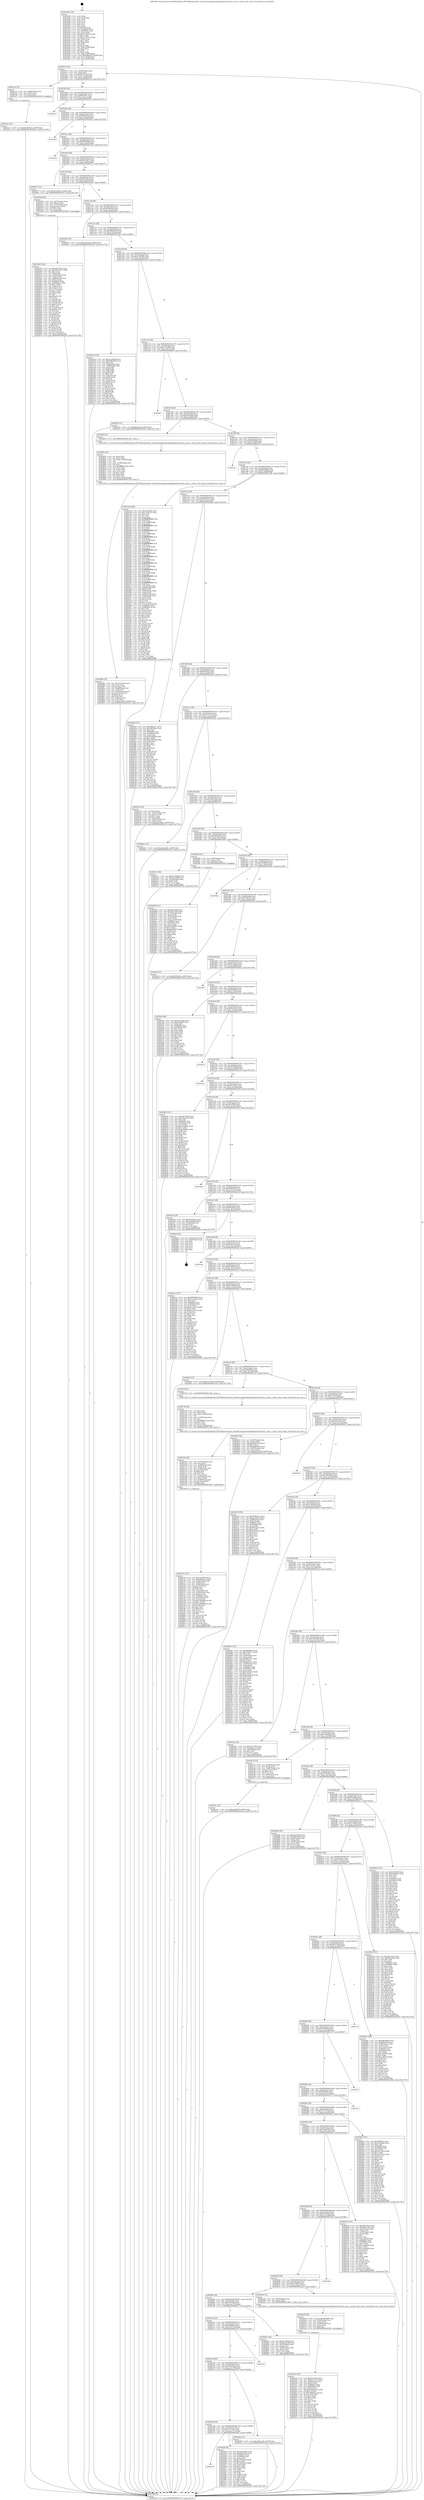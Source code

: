 digraph "0x401b00" {
  label = "0x401b00 (/mnt/c/Users/mathe/Desktop/tcc/POCII/binaries/extr_linuxdriversgpudrmamddisplaydccalcsdcn_calcs.c_verify_clock_values_Final-ollvm.out::main(0))"
  labelloc = "t"
  node[shape=record]

  Entry [label="",width=0.3,height=0.3,shape=circle,fillcolor=black,style=filled]
  "0x401b74" [label="{
     0x401b74 [32]\l
     | [instrs]\l
     &nbsp;&nbsp;0x401b74 \<+6\>: mov -0x90(%rbp),%eax\l
     &nbsp;&nbsp;0x401b7a \<+2\>: mov %eax,%ecx\l
     &nbsp;&nbsp;0x401b7c \<+6\>: sub $0x82537dcb,%ecx\l
     &nbsp;&nbsp;0x401b82 \<+6\>: mov %eax,-0xa4(%rbp)\l
     &nbsp;&nbsp;0x401b88 \<+6\>: mov %ecx,-0xa8(%rbp)\l
     &nbsp;&nbsp;0x401b8e \<+6\>: je 0000000000402ccd \<main+0x11cd\>\l
  }"]
  "0x402ccd" [label="{
     0x402ccd [15]\l
     | [instrs]\l
     &nbsp;&nbsp;0x402ccd \<+4\>: mov -0x68(%rbp),%rax\l
     &nbsp;&nbsp;0x402cd1 \<+3\>: mov (%rax),%rax\l
     &nbsp;&nbsp;0x402cd4 \<+3\>: mov %rax,%rdi\l
     &nbsp;&nbsp;0x402cd7 \<+5\>: call 0000000000401030 \<free@plt\>\l
     | [calls]\l
     &nbsp;&nbsp;0x401030 \{1\} (unknown)\l
  }"]
  "0x401b94" [label="{
     0x401b94 [28]\l
     | [instrs]\l
     &nbsp;&nbsp;0x401b94 \<+5\>: jmp 0000000000401b99 \<main+0x99\>\l
     &nbsp;&nbsp;0x401b99 \<+6\>: mov -0xa4(%rbp),%eax\l
     &nbsp;&nbsp;0x401b9f \<+5\>: sub $0x95f01b71,%eax\l
     &nbsp;&nbsp;0x401ba4 \<+6\>: mov %eax,-0xac(%rbp)\l
     &nbsp;&nbsp;0x401baa \<+6\>: je 0000000000403207 \<main+0x1707\>\l
  }"]
  Exit [label="",width=0.3,height=0.3,shape=circle,fillcolor=black,style=filled,peripheries=2]
  "0x403207" [label="{
     0x403207\l
  }", style=dashed]
  "0x401bb0" [label="{
     0x401bb0 [28]\l
     | [instrs]\l
     &nbsp;&nbsp;0x401bb0 \<+5\>: jmp 0000000000401bb5 \<main+0xb5\>\l
     &nbsp;&nbsp;0x401bb5 \<+6\>: mov -0xa4(%rbp),%eax\l
     &nbsp;&nbsp;0x401bbb \<+5\>: sub $0x969c9c16,%eax\l
     &nbsp;&nbsp;0x401bc0 \<+6\>: mov %eax,-0xb0(%rbp)\l
     &nbsp;&nbsp;0x401bc6 \<+6\>: je 0000000000402d55 \<main+0x1255\>\l
  }"]
  "0x402cdc" [label="{
     0x402cdc [15]\l
     | [instrs]\l
     &nbsp;&nbsp;0x402cdc \<+10\>: movl $0xb5b87b10,-0x90(%rbp)\l
     &nbsp;&nbsp;0x402ce6 \<+5\>: jmp 000000000040323b \<main+0x173b\>\l
  }"]
  "0x402d55" [label="{
     0x402d55\l
  }", style=dashed]
  "0x401bcc" [label="{
     0x401bcc [28]\l
     | [instrs]\l
     &nbsp;&nbsp;0x401bcc \<+5\>: jmp 0000000000401bd1 \<main+0xd1\>\l
     &nbsp;&nbsp;0x401bd1 \<+6\>: mov -0xa4(%rbp),%eax\l
     &nbsp;&nbsp;0x401bd7 \<+5\>: sub $0x99839d8d,%eax\l
     &nbsp;&nbsp;0x401bdc \<+6\>: mov %eax,-0xb4(%rbp)\l
     &nbsp;&nbsp;0x401be2 \<+6\>: je 0000000000403223 \<main+0x1723\>\l
  }"]
  "0x402c9c" [label="{
     0x402c9c [15]\l
     | [instrs]\l
     &nbsp;&nbsp;0x402c9c \<+10\>: movl $0xbde9f255,-0x90(%rbp)\l
     &nbsp;&nbsp;0x402ca6 \<+5\>: jmp 000000000040323b \<main+0x173b\>\l
  }"]
  "0x403223" [label="{
     0x403223\l
  }", style=dashed]
  "0x401be8" [label="{
     0x401be8 [28]\l
     | [instrs]\l
     &nbsp;&nbsp;0x401be8 \<+5\>: jmp 0000000000401bed \<main+0xed\>\l
     &nbsp;&nbsp;0x401bed \<+6\>: mov -0xa4(%rbp),%eax\l
     &nbsp;&nbsp;0x401bf3 \<+5\>: sub $0x9d15ad17,%eax\l
     &nbsp;&nbsp;0x401bf8 \<+6\>: mov %eax,-0xb8(%rbp)\l
     &nbsp;&nbsp;0x401bfe \<+6\>: je 0000000000402677 \<main+0xb77\>\l
  }"]
  "0x402acd" [label="{
     0x402acd [116]\l
     | [instrs]\l
     &nbsp;&nbsp;0x402acd \<+5\>: mov $0x61ea16ab,%esi\l
     &nbsp;&nbsp;0x402ad2 \<+5\>: mov $0xc617c1e3,%edx\l
     &nbsp;&nbsp;0x402ad7 \<+4\>: mov -0x40(%rbp),%rcx\l
     &nbsp;&nbsp;0x402adb \<+6\>: movl $0x0,(%rcx)\l
     &nbsp;&nbsp;0x402ae1 \<+8\>: mov 0x40605c,%r8d\l
     &nbsp;&nbsp;0x402ae9 \<+8\>: mov 0x406060,%r9d\l
     &nbsp;&nbsp;0x402af1 \<+3\>: mov %r8d,%r10d\l
     &nbsp;&nbsp;0x402af4 \<+7\>: add $0x748d56c2,%r10d\l
     &nbsp;&nbsp;0x402afb \<+4\>: sub $0x1,%r10d\l
     &nbsp;&nbsp;0x402aff \<+7\>: sub $0x748d56c2,%r10d\l
     &nbsp;&nbsp;0x402b06 \<+4\>: imul %r10d,%r8d\l
     &nbsp;&nbsp;0x402b0a \<+4\>: and $0x1,%r8d\l
     &nbsp;&nbsp;0x402b0e \<+4\>: cmp $0x0,%r8d\l
     &nbsp;&nbsp;0x402b12 \<+4\>: sete %r11b\l
     &nbsp;&nbsp;0x402b16 \<+4\>: cmp $0xa,%r9d\l
     &nbsp;&nbsp;0x402b1a \<+3\>: setl %bl\l
     &nbsp;&nbsp;0x402b1d \<+3\>: mov %r11b,%r14b\l
     &nbsp;&nbsp;0x402b20 \<+3\>: and %bl,%r14b\l
     &nbsp;&nbsp;0x402b23 \<+3\>: xor %bl,%r11b\l
     &nbsp;&nbsp;0x402b26 \<+3\>: or %r11b,%r14b\l
     &nbsp;&nbsp;0x402b29 \<+4\>: test $0x1,%r14b\l
     &nbsp;&nbsp;0x402b2d \<+3\>: cmovne %edx,%esi\l
     &nbsp;&nbsp;0x402b30 \<+6\>: mov %esi,-0x90(%rbp)\l
     &nbsp;&nbsp;0x402b36 \<+6\>: mov %eax,-0x190(%rbp)\l
     &nbsp;&nbsp;0x402b3c \<+5\>: jmp 000000000040323b \<main+0x173b\>\l
  }"]
  "0x402677" [label="{
     0x402677 [15]\l
     | [instrs]\l
     &nbsp;&nbsp;0x402677 \<+10\>: movl $0x2355225c,-0x90(%rbp)\l
     &nbsp;&nbsp;0x402681 \<+5\>: jmp 000000000040323b \<main+0x173b\>\l
  }"]
  "0x401c04" [label="{
     0x401c04 [28]\l
     | [instrs]\l
     &nbsp;&nbsp;0x401c04 \<+5\>: jmp 0000000000401c09 \<main+0x109\>\l
     &nbsp;&nbsp;0x401c09 \<+6\>: mov -0xa4(%rbp),%eax\l
     &nbsp;&nbsp;0x401c0f \<+5\>: sub $0x9d6c2a0b,%eax\l
     &nbsp;&nbsp;0x401c14 \<+6\>: mov %eax,-0xbc(%rbp)\l
     &nbsp;&nbsp;0x401c1a \<+6\>: je 00000000004025b8 \<main+0xab8\>\l
  }"]
  "0x402ab0" [label="{
     0x402ab0 [29]\l
     | [instrs]\l
     &nbsp;&nbsp;0x402ab0 \<+10\>: movabs $0x4040b6,%rdi\l
     &nbsp;&nbsp;0x402aba \<+4\>: mov -0x48(%rbp),%rcx\l
     &nbsp;&nbsp;0x402abe \<+2\>: mov %eax,(%rcx)\l
     &nbsp;&nbsp;0x402ac0 \<+4\>: mov -0x48(%rbp),%rcx\l
     &nbsp;&nbsp;0x402ac4 \<+2\>: mov (%rcx),%esi\l
     &nbsp;&nbsp;0x402ac6 \<+2\>: mov $0x0,%al\l
     &nbsp;&nbsp;0x402ac8 \<+5\>: call 0000000000401040 \<printf@plt\>\l
     | [calls]\l
     &nbsp;&nbsp;0x401040 \{1\} (unknown)\l
  }"]
  "0x4025b8" [label="{
     0x4025b8 [29]\l
     | [instrs]\l
     &nbsp;&nbsp;0x4025b8 \<+4\>: mov -0x70(%rbp),%rax\l
     &nbsp;&nbsp;0x4025bc \<+6\>: movl $0x1,(%rax)\l
     &nbsp;&nbsp;0x4025c2 \<+4\>: mov -0x70(%rbp),%rax\l
     &nbsp;&nbsp;0x4025c6 \<+3\>: movslq (%rax),%rax\l
     &nbsp;&nbsp;0x4025c9 \<+4\>: shl $0x4,%rax\l
     &nbsp;&nbsp;0x4025cd \<+3\>: mov %rax,%rdi\l
     &nbsp;&nbsp;0x4025d0 \<+5\>: call 0000000000401050 \<malloc@plt\>\l
     | [calls]\l
     &nbsp;&nbsp;0x401050 \{1\} (unknown)\l
  }"]
  "0x401c20" [label="{
     0x401c20 [28]\l
     | [instrs]\l
     &nbsp;&nbsp;0x401c20 \<+5\>: jmp 0000000000401c25 \<main+0x125\>\l
     &nbsp;&nbsp;0x401c25 \<+6\>: mov -0xa4(%rbp),%eax\l
     &nbsp;&nbsp;0x401c2b \<+5\>: sub $0xa09be0e0,%eax\l
     &nbsp;&nbsp;0x401c30 \<+6\>: mov %eax,-0xc0(%rbp)\l
     &nbsp;&nbsp;0x401c36 \<+6\>: je 0000000000402822 \<main+0xd22\>\l
  }"]
  "0x40288e" [label="{
     0x40288e [55]\l
     | [instrs]\l
     &nbsp;&nbsp;0x40288e \<+6\>: mov -0x18c(%rbp),%ecx\l
     &nbsp;&nbsp;0x402894 \<+3\>: imul %eax,%ecx\l
     &nbsp;&nbsp;0x402897 \<+3\>: movslq %ecx,%r8\l
     &nbsp;&nbsp;0x40289a \<+4\>: mov -0x68(%rbp),%r9\l
     &nbsp;&nbsp;0x40289e \<+3\>: mov (%r9),%r9\l
     &nbsp;&nbsp;0x4028a1 \<+4\>: mov -0x60(%rbp),%r10\l
     &nbsp;&nbsp;0x4028a5 \<+3\>: movslq (%r10),%r10\l
     &nbsp;&nbsp;0x4028a8 \<+4\>: shl $0x4,%r10\l
     &nbsp;&nbsp;0x4028ac \<+3\>: add %r10,%r9\l
     &nbsp;&nbsp;0x4028af \<+4\>: mov 0x8(%r9),%r9\l
     &nbsp;&nbsp;0x4028b3 \<+3\>: mov %r8,(%r9)\l
     &nbsp;&nbsp;0x4028b6 \<+10\>: movl $0xe72670,-0x90(%rbp)\l
     &nbsp;&nbsp;0x4028c0 \<+5\>: jmp 000000000040323b \<main+0x173b\>\l
  }"]
  "0x402822" [label="{
     0x402822 [15]\l
     | [instrs]\l
     &nbsp;&nbsp;0x402822 \<+10\>: movl $0x6ca67c84,-0x90(%rbp)\l
     &nbsp;&nbsp;0x40282c \<+5\>: jmp 000000000040323b \<main+0x173b\>\l
  }"]
  "0x401c3c" [label="{
     0x401c3c [28]\l
     | [instrs]\l
     &nbsp;&nbsp;0x401c3c \<+5\>: jmp 0000000000401c41 \<main+0x141\>\l
     &nbsp;&nbsp;0x401c41 \<+6\>: mov -0xa4(%rbp),%eax\l
     &nbsp;&nbsp;0x401c47 \<+5\>: sub $0xa9b0ac95,%eax\l
     &nbsp;&nbsp;0x401c4c \<+6\>: mov %eax,-0xc4(%rbp)\l
     &nbsp;&nbsp;0x401c52 \<+6\>: je 000000000040216a \<main+0x66a\>\l
  }"]
  "0x40285a" [label="{
     0x40285a [52]\l
     | [instrs]\l
     &nbsp;&nbsp;0x40285a \<+2\>: xor %ecx,%ecx\l
     &nbsp;&nbsp;0x40285c \<+5\>: mov $0x2,%edx\l
     &nbsp;&nbsp;0x402861 \<+6\>: mov %edx,-0x188(%rbp)\l
     &nbsp;&nbsp;0x402867 \<+1\>: cltd\l
     &nbsp;&nbsp;0x402868 \<+6\>: mov -0x188(%rbp),%esi\l
     &nbsp;&nbsp;0x40286e \<+2\>: idiv %esi\l
     &nbsp;&nbsp;0x402870 \<+6\>: imul $0xfffffffe,%edx,%edx\l
     &nbsp;&nbsp;0x402876 \<+2\>: mov %ecx,%edi\l
     &nbsp;&nbsp;0x402878 \<+2\>: sub %edx,%edi\l
     &nbsp;&nbsp;0x40287a \<+2\>: mov %ecx,%edx\l
     &nbsp;&nbsp;0x40287c \<+3\>: sub $0x1,%edx\l
     &nbsp;&nbsp;0x40287f \<+2\>: add %edx,%edi\l
     &nbsp;&nbsp;0x402881 \<+2\>: sub %edi,%ecx\l
     &nbsp;&nbsp;0x402883 \<+6\>: mov %ecx,-0x18c(%rbp)\l
     &nbsp;&nbsp;0x402889 \<+5\>: call 0000000000401160 \<next_i\>\l
     | [calls]\l
     &nbsp;&nbsp;0x401160 \{1\} (/mnt/c/Users/mathe/Desktop/tcc/POCII/binaries/extr_linuxdriversgpudrmamddisplaydccalcsdcn_calcs.c_verify_clock_values_Final-ollvm.out::next_i)\l
  }"]
  "0x40216a" [label="{
     0x40216a [106]\l
     | [instrs]\l
     &nbsp;&nbsp;0x40216a \<+5\>: mov $0xacc5ee80,%eax\l
     &nbsp;&nbsp;0x40216f \<+5\>: mov $0xb480784d,%ecx\l
     &nbsp;&nbsp;0x402174 \<+2\>: mov $0x1,%dl\l
     &nbsp;&nbsp;0x402176 \<+7\>: mov -0x8a(%rbp),%sil\l
     &nbsp;&nbsp;0x40217d \<+7\>: mov -0x89(%rbp),%dil\l
     &nbsp;&nbsp;0x402184 \<+3\>: mov %sil,%r8b\l
     &nbsp;&nbsp;0x402187 \<+4\>: xor $0xff,%r8b\l
     &nbsp;&nbsp;0x40218b \<+3\>: mov %dil,%r9b\l
     &nbsp;&nbsp;0x40218e \<+4\>: xor $0xff,%r9b\l
     &nbsp;&nbsp;0x402192 \<+3\>: xor $0x1,%dl\l
     &nbsp;&nbsp;0x402195 \<+3\>: mov %r8b,%r10b\l
     &nbsp;&nbsp;0x402198 \<+4\>: and $0xff,%r10b\l
     &nbsp;&nbsp;0x40219c \<+3\>: and %dl,%sil\l
     &nbsp;&nbsp;0x40219f \<+3\>: mov %r9b,%r11b\l
     &nbsp;&nbsp;0x4021a2 \<+4\>: and $0xff,%r11b\l
     &nbsp;&nbsp;0x4021a6 \<+3\>: and %dl,%dil\l
     &nbsp;&nbsp;0x4021a9 \<+3\>: or %sil,%r10b\l
     &nbsp;&nbsp;0x4021ac \<+3\>: or %dil,%r11b\l
     &nbsp;&nbsp;0x4021af \<+3\>: xor %r11b,%r10b\l
     &nbsp;&nbsp;0x4021b2 \<+3\>: or %r9b,%r8b\l
     &nbsp;&nbsp;0x4021b5 \<+4\>: xor $0xff,%r8b\l
     &nbsp;&nbsp;0x4021b9 \<+3\>: or $0x1,%dl\l
     &nbsp;&nbsp;0x4021bc \<+3\>: and %dl,%r8b\l
     &nbsp;&nbsp;0x4021bf \<+3\>: or %r8b,%r10b\l
     &nbsp;&nbsp;0x4021c2 \<+4\>: test $0x1,%r10b\l
     &nbsp;&nbsp;0x4021c6 \<+3\>: cmovne %ecx,%eax\l
     &nbsp;&nbsp;0x4021c9 \<+6\>: mov %eax,-0x90(%rbp)\l
     &nbsp;&nbsp;0x4021cf \<+5\>: jmp 000000000040323b \<main+0x173b\>\l
  }"]
  "0x401c58" [label="{
     0x401c58 [28]\l
     | [instrs]\l
     &nbsp;&nbsp;0x401c58 \<+5\>: jmp 0000000000401c5d \<main+0x15d\>\l
     &nbsp;&nbsp;0x401c5d \<+6\>: mov -0xa4(%rbp),%eax\l
     &nbsp;&nbsp;0x401c63 \<+5\>: sub $0xac556558,%eax\l
     &nbsp;&nbsp;0x401c68 \<+6\>: mov %eax,-0xc8(%rbp)\l
     &nbsp;&nbsp;0x401c6e \<+6\>: je 0000000000402ebf \<main+0x13bf\>\l
  }"]
  "0x40323b" [label="{
     0x40323b [5]\l
     | [instrs]\l
     &nbsp;&nbsp;0x40323b \<+5\>: jmp 0000000000401b74 \<main+0x74\>\l
  }"]
  "0x401b00" [label="{
     0x401b00 [116]\l
     | [instrs]\l
     &nbsp;&nbsp;0x401b00 \<+1\>: push %rbp\l
     &nbsp;&nbsp;0x401b01 \<+3\>: mov %rsp,%rbp\l
     &nbsp;&nbsp;0x401b04 \<+2\>: push %r15\l
     &nbsp;&nbsp;0x401b06 \<+2\>: push %r14\l
     &nbsp;&nbsp;0x401b08 \<+2\>: push %r13\l
     &nbsp;&nbsp;0x401b0a \<+2\>: push %r12\l
     &nbsp;&nbsp;0x401b0c \<+1\>: push %rbx\l
     &nbsp;&nbsp;0x401b0d \<+7\>: sub $0x198,%rsp\l
     &nbsp;&nbsp;0x401b14 \<+7\>: mov 0x40605c,%eax\l
     &nbsp;&nbsp;0x401b1b \<+7\>: mov 0x406060,%ecx\l
     &nbsp;&nbsp;0x401b22 \<+2\>: mov %eax,%edx\l
     &nbsp;&nbsp;0x401b24 \<+6\>: add $0x1c7d41e3,%edx\l
     &nbsp;&nbsp;0x401b2a \<+3\>: sub $0x1,%edx\l
     &nbsp;&nbsp;0x401b2d \<+6\>: sub $0x1c7d41e3,%edx\l
     &nbsp;&nbsp;0x401b33 \<+3\>: imul %edx,%eax\l
     &nbsp;&nbsp;0x401b36 \<+3\>: and $0x1,%eax\l
     &nbsp;&nbsp;0x401b39 \<+3\>: cmp $0x0,%eax\l
     &nbsp;&nbsp;0x401b3c \<+4\>: sete %r8b\l
     &nbsp;&nbsp;0x401b40 \<+4\>: and $0x1,%r8b\l
     &nbsp;&nbsp;0x401b44 \<+7\>: mov %r8b,-0x8a(%rbp)\l
     &nbsp;&nbsp;0x401b4b \<+3\>: cmp $0xa,%ecx\l
     &nbsp;&nbsp;0x401b4e \<+4\>: setl %r8b\l
     &nbsp;&nbsp;0x401b52 \<+4\>: and $0x1,%r8b\l
     &nbsp;&nbsp;0x401b56 \<+7\>: mov %r8b,-0x89(%rbp)\l
     &nbsp;&nbsp;0x401b5d \<+10\>: movl $0xa9b0ac95,-0x90(%rbp)\l
     &nbsp;&nbsp;0x401b67 \<+6\>: mov %edi,-0x94(%rbp)\l
     &nbsp;&nbsp;0x401b6d \<+7\>: mov %rsi,-0xa0(%rbp)\l
  }"]
  "0x40279e" [label="{
     0x40279e [132]\l
     | [instrs]\l
     &nbsp;&nbsp;0x40279e \<+5\>: mov $0xc953697f,%ecx\l
     &nbsp;&nbsp;0x4027a3 \<+5\>: mov $0xa09be0e0,%edx\l
     &nbsp;&nbsp;0x4027a8 \<+4\>: mov -0x68(%rbp),%rdi\l
     &nbsp;&nbsp;0x4027ac \<+3\>: mov (%rdi),%rdi\l
     &nbsp;&nbsp;0x4027af \<+4\>: mov -0x60(%rbp),%r8\l
     &nbsp;&nbsp;0x4027b3 \<+3\>: movslq (%r8),%r8\l
     &nbsp;&nbsp;0x4027b6 \<+4\>: shl $0x4,%r8\l
     &nbsp;&nbsp;0x4027ba \<+3\>: add %r8,%rdi\l
     &nbsp;&nbsp;0x4027bd \<+4\>: mov %rax,0x8(%rdi)\l
     &nbsp;&nbsp;0x4027c1 \<+4\>: mov -0x50(%rbp),%rax\l
     &nbsp;&nbsp;0x4027c5 \<+6\>: movl $0x0,(%rax)\l
     &nbsp;&nbsp;0x4027cb \<+7\>: mov 0x40605c,%esi\l
     &nbsp;&nbsp;0x4027d2 \<+8\>: mov 0x406060,%r9d\l
     &nbsp;&nbsp;0x4027da \<+3\>: mov %esi,%r10d\l
     &nbsp;&nbsp;0x4027dd \<+7\>: sub $0x15006f9d,%r10d\l
     &nbsp;&nbsp;0x4027e4 \<+4\>: sub $0x1,%r10d\l
     &nbsp;&nbsp;0x4027e8 \<+7\>: add $0x15006f9d,%r10d\l
     &nbsp;&nbsp;0x4027ef \<+4\>: imul %r10d,%esi\l
     &nbsp;&nbsp;0x4027f3 \<+3\>: and $0x1,%esi\l
     &nbsp;&nbsp;0x4027f6 \<+3\>: cmp $0x0,%esi\l
     &nbsp;&nbsp;0x4027f9 \<+4\>: sete %r11b\l
     &nbsp;&nbsp;0x4027fd \<+4\>: cmp $0xa,%r9d\l
     &nbsp;&nbsp;0x402801 \<+3\>: setl %bl\l
     &nbsp;&nbsp;0x402804 \<+3\>: mov %r11b,%r14b\l
     &nbsp;&nbsp;0x402807 \<+3\>: and %bl,%r14b\l
     &nbsp;&nbsp;0x40280a \<+3\>: xor %bl,%r11b\l
     &nbsp;&nbsp;0x40280d \<+3\>: or %r11b,%r14b\l
     &nbsp;&nbsp;0x402810 \<+4\>: test $0x1,%r14b\l
     &nbsp;&nbsp;0x402814 \<+3\>: cmovne %edx,%ecx\l
     &nbsp;&nbsp;0x402817 \<+6\>: mov %ecx,-0x90(%rbp)\l
     &nbsp;&nbsp;0x40281d \<+5\>: jmp 000000000040323b \<main+0x173b\>\l
  }"]
  "0x402ebf" [label="{
     0x402ebf [15]\l
     | [instrs]\l
     &nbsp;&nbsp;0x402ebf \<+10\>: movl $0xfd5c9dcd,-0x90(%rbp)\l
     &nbsp;&nbsp;0x402ec9 \<+5\>: jmp 000000000040323b \<main+0x173b\>\l
  }"]
  "0x401c74" [label="{
     0x401c74 [28]\l
     | [instrs]\l
     &nbsp;&nbsp;0x401c74 \<+5\>: jmp 0000000000401c79 \<main+0x179\>\l
     &nbsp;&nbsp;0x401c79 \<+6\>: mov -0xa4(%rbp),%eax\l
     &nbsp;&nbsp;0x401c7f \<+5\>: sub $0xacc5ee80,%eax\l
     &nbsp;&nbsp;0x401c84 \<+6\>: mov %eax,-0xcc(%rbp)\l
     &nbsp;&nbsp;0x401c8a \<+6\>: je 0000000000402fdf \<main+0x14df\>\l
  }"]
  "0x402764" [label="{
     0x402764 [58]\l
     | [instrs]\l
     &nbsp;&nbsp;0x402764 \<+6\>: mov -0x184(%rbp),%ecx\l
     &nbsp;&nbsp;0x40276a \<+3\>: imul %eax,%ecx\l
     &nbsp;&nbsp;0x40276d \<+4\>: mov -0x68(%rbp),%rdi\l
     &nbsp;&nbsp;0x402771 \<+3\>: mov (%rdi),%rdi\l
     &nbsp;&nbsp;0x402774 \<+4\>: mov -0x60(%rbp),%r8\l
     &nbsp;&nbsp;0x402778 \<+3\>: movslq (%r8),%r8\l
     &nbsp;&nbsp;0x40277b \<+4\>: shl $0x4,%r8\l
     &nbsp;&nbsp;0x40277f \<+3\>: add %r8,%rdi\l
     &nbsp;&nbsp;0x402782 \<+2\>: mov %ecx,(%rdi)\l
     &nbsp;&nbsp;0x402784 \<+4\>: mov -0x58(%rbp),%rdi\l
     &nbsp;&nbsp;0x402788 \<+6\>: movl $0x1,(%rdi)\l
     &nbsp;&nbsp;0x40278e \<+4\>: mov -0x58(%rbp),%rdi\l
     &nbsp;&nbsp;0x402792 \<+3\>: movslq (%rdi),%rdi\l
     &nbsp;&nbsp;0x402795 \<+4\>: shl $0x3,%rdi\l
     &nbsp;&nbsp;0x402799 \<+5\>: call 0000000000401050 \<malloc@plt\>\l
     | [calls]\l
     &nbsp;&nbsp;0x401050 \{1\} (unknown)\l
  }"]
  "0x402fdf" [label="{
     0x402fdf\l
  }", style=dashed]
  "0x401c90" [label="{
     0x401c90 [28]\l
     | [instrs]\l
     &nbsp;&nbsp;0x401c90 \<+5\>: jmp 0000000000401c95 \<main+0x195\>\l
     &nbsp;&nbsp;0x401c95 \<+6\>: mov -0xa4(%rbp),%eax\l
     &nbsp;&nbsp;0x401c9b \<+5\>: sub $0xade30289,%eax\l
     &nbsp;&nbsp;0x401ca0 \<+6\>: mov %eax,-0xd0(%rbp)\l
     &nbsp;&nbsp;0x401ca6 \<+6\>: je 0000000000402855 \<main+0xd55\>\l
  }"]
  "0x402738" [label="{
     0x402738 [44]\l
     | [instrs]\l
     &nbsp;&nbsp;0x402738 \<+2\>: xor %ecx,%ecx\l
     &nbsp;&nbsp;0x40273a \<+5\>: mov $0x2,%edx\l
     &nbsp;&nbsp;0x40273f \<+6\>: mov %edx,-0x180(%rbp)\l
     &nbsp;&nbsp;0x402745 \<+1\>: cltd\l
     &nbsp;&nbsp;0x402746 \<+6\>: mov -0x180(%rbp),%esi\l
     &nbsp;&nbsp;0x40274c \<+2\>: idiv %esi\l
     &nbsp;&nbsp;0x40274e \<+6\>: imul $0xfffffffe,%edx,%edx\l
     &nbsp;&nbsp;0x402754 \<+3\>: sub $0x1,%ecx\l
     &nbsp;&nbsp;0x402757 \<+2\>: sub %ecx,%edx\l
     &nbsp;&nbsp;0x402759 \<+6\>: mov %edx,-0x184(%rbp)\l
     &nbsp;&nbsp;0x40275f \<+5\>: call 0000000000401160 \<next_i\>\l
     | [calls]\l
     &nbsp;&nbsp;0x401160 \{1\} (/mnt/c/Users/mathe/Desktop/tcc/POCII/binaries/extr_linuxdriversgpudrmamddisplaydccalcsdcn_calcs.c_verify_clock_values_Final-ollvm.out::next_i)\l
  }"]
  "0x402855" [label="{
     0x402855 [5]\l
     | [instrs]\l
     &nbsp;&nbsp;0x402855 \<+5\>: call 0000000000401160 \<next_i\>\l
     | [calls]\l
     &nbsp;&nbsp;0x401160 \{1\} (/mnt/c/Users/mathe/Desktop/tcc/POCII/binaries/extr_linuxdriversgpudrmamddisplaydccalcsdcn_calcs.c_verify_clock_values_Final-ollvm.out::next_i)\l
  }"]
  "0x401cac" [label="{
     0x401cac [28]\l
     | [instrs]\l
     &nbsp;&nbsp;0x401cac \<+5\>: jmp 0000000000401cb1 \<main+0x1b1\>\l
     &nbsp;&nbsp;0x401cb1 \<+6\>: mov -0xa4(%rbp),%eax\l
     &nbsp;&nbsp;0x401cb7 \<+5\>: sub $0xb0f34385,%eax\l
     &nbsp;&nbsp;0x401cbc \<+6\>: mov %eax,-0xd4(%rbp)\l
     &nbsp;&nbsp;0x401cc2 \<+6\>: je 0000000000402cfa \<main+0x11fa\>\l
  }"]
  "0x4025d5" [label="{
     0x4025d5 [162]\l
     | [instrs]\l
     &nbsp;&nbsp;0x4025d5 \<+5\>: mov $0xe81e10e1,%ecx\l
     &nbsp;&nbsp;0x4025da \<+5\>: mov $0x9d15ad17,%edx\l
     &nbsp;&nbsp;0x4025df \<+3\>: mov $0x1,%sil\l
     &nbsp;&nbsp;0x4025e2 \<+3\>: xor %r8d,%r8d\l
     &nbsp;&nbsp;0x4025e5 \<+4\>: mov -0x68(%rbp),%rdi\l
     &nbsp;&nbsp;0x4025e9 \<+3\>: mov %rax,(%rdi)\l
     &nbsp;&nbsp;0x4025ec \<+4\>: mov -0x60(%rbp),%rax\l
     &nbsp;&nbsp;0x4025f0 \<+6\>: movl $0x0,(%rax)\l
     &nbsp;&nbsp;0x4025f6 \<+8\>: mov 0x40605c,%r9d\l
     &nbsp;&nbsp;0x4025fe \<+8\>: mov 0x406060,%r10d\l
     &nbsp;&nbsp;0x402606 \<+4\>: sub $0x1,%r8d\l
     &nbsp;&nbsp;0x40260a \<+3\>: mov %r9d,%r11d\l
     &nbsp;&nbsp;0x40260d \<+3\>: add %r8d,%r11d\l
     &nbsp;&nbsp;0x402610 \<+4\>: imul %r11d,%r9d\l
     &nbsp;&nbsp;0x402614 \<+4\>: and $0x1,%r9d\l
     &nbsp;&nbsp;0x402618 \<+4\>: cmp $0x0,%r9d\l
     &nbsp;&nbsp;0x40261c \<+3\>: sete %bl\l
     &nbsp;&nbsp;0x40261f \<+4\>: cmp $0xa,%r10d\l
     &nbsp;&nbsp;0x402623 \<+4\>: setl %r14b\l
     &nbsp;&nbsp;0x402627 \<+3\>: mov %bl,%r15b\l
     &nbsp;&nbsp;0x40262a \<+4\>: xor $0xff,%r15b\l
     &nbsp;&nbsp;0x40262e \<+3\>: mov %r14b,%r12b\l
     &nbsp;&nbsp;0x402631 \<+4\>: xor $0xff,%r12b\l
     &nbsp;&nbsp;0x402635 \<+4\>: xor $0x1,%sil\l
     &nbsp;&nbsp;0x402639 \<+3\>: mov %r15b,%r13b\l
     &nbsp;&nbsp;0x40263c \<+4\>: and $0xff,%r13b\l
     &nbsp;&nbsp;0x402640 \<+3\>: and %sil,%bl\l
     &nbsp;&nbsp;0x402643 \<+3\>: mov %r12b,%al\l
     &nbsp;&nbsp;0x402646 \<+2\>: and $0xff,%al\l
     &nbsp;&nbsp;0x402648 \<+3\>: and %sil,%r14b\l
     &nbsp;&nbsp;0x40264b \<+3\>: or %bl,%r13b\l
     &nbsp;&nbsp;0x40264e \<+3\>: or %r14b,%al\l
     &nbsp;&nbsp;0x402651 \<+3\>: xor %al,%r13b\l
     &nbsp;&nbsp;0x402654 \<+3\>: or %r12b,%r15b\l
     &nbsp;&nbsp;0x402657 \<+4\>: xor $0xff,%r15b\l
     &nbsp;&nbsp;0x40265b \<+4\>: or $0x1,%sil\l
     &nbsp;&nbsp;0x40265f \<+3\>: and %sil,%r15b\l
     &nbsp;&nbsp;0x402662 \<+3\>: or %r15b,%r13b\l
     &nbsp;&nbsp;0x402665 \<+4\>: test $0x1,%r13b\l
     &nbsp;&nbsp;0x402669 \<+3\>: cmovne %edx,%ecx\l
     &nbsp;&nbsp;0x40266c \<+6\>: mov %ecx,-0x90(%rbp)\l
     &nbsp;&nbsp;0x402672 \<+5\>: jmp 000000000040323b \<main+0x173b\>\l
  }"]
  "0x402cfa" [label="{
     0x402cfa\l
  }", style=dashed]
  "0x401cc8" [label="{
     0x401cc8 [28]\l
     | [instrs]\l
     &nbsp;&nbsp;0x401cc8 \<+5\>: jmp 0000000000401ccd \<main+0x1cd\>\l
     &nbsp;&nbsp;0x401ccd \<+6\>: mov -0xa4(%rbp),%eax\l
     &nbsp;&nbsp;0x401cd3 \<+5\>: sub $0xb480784d,%eax\l
     &nbsp;&nbsp;0x401cd8 \<+6\>: mov %eax,-0xd8(%rbp)\l
     &nbsp;&nbsp;0x401cde \<+6\>: je 00000000004021d4 \<main+0x6d4\>\l
  }"]
  "0x402493" [label="{
     0x402493 [111]\l
     | [instrs]\l
     &nbsp;&nbsp;0x402493 \<+5\>: mov $0xdd1a0aa6,%ecx\l
     &nbsp;&nbsp;0x402498 \<+5\>: mov $0x76ab722b,%edx\l
     &nbsp;&nbsp;0x40249d \<+4\>: mov -0x78(%rbp),%rdi\l
     &nbsp;&nbsp;0x4024a1 \<+2\>: mov %eax,(%rdi)\l
     &nbsp;&nbsp;0x4024a3 \<+4\>: mov -0x78(%rbp),%rdi\l
     &nbsp;&nbsp;0x4024a7 \<+2\>: mov (%rdi),%eax\l
     &nbsp;&nbsp;0x4024a9 \<+3\>: mov %eax,-0x34(%rbp)\l
     &nbsp;&nbsp;0x4024ac \<+7\>: mov 0x40605c,%eax\l
     &nbsp;&nbsp;0x4024b3 \<+7\>: mov 0x406060,%esi\l
     &nbsp;&nbsp;0x4024ba \<+3\>: mov %eax,%r8d\l
     &nbsp;&nbsp;0x4024bd \<+7\>: add $0xe9bd2967,%r8d\l
     &nbsp;&nbsp;0x4024c4 \<+4\>: sub $0x1,%r8d\l
     &nbsp;&nbsp;0x4024c8 \<+7\>: sub $0xe9bd2967,%r8d\l
     &nbsp;&nbsp;0x4024cf \<+4\>: imul %r8d,%eax\l
     &nbsp;&nbsp;0x4024d3 \<+3\>: and $0x1,%eax\l
     &nbsp;&nbsp;0x4024d6 \<+3\>: cmp $0x0,%eax\l
     &nbsp;&nbsp;0x4024d9 \<+4\>: sete %r9b\l
     &nbsp;&nbsp;0x4024dd \<+3\>: cmp $0xa,%esi\l
     &nbsp;&nbsp;0x4024e0 \<+4\>: setl %r10b\l
     &nbsp;&nbsp;0x4024e4 \<+3\>: mov %r9b,%r11b\l
     &nbsp;&nbsp;0x4024e7 \<+3\>: and %r10b,%r11b\l
     &nbsp;&nbsp;0x4024ea \<+3\>: xor %r10b,%r9b\l
     &nbsp;&nbsp;0x4024ed \<+3\>: or %r9b,%r11b\l
     &nbsp;&nbsp;0x4024f0 \<+4\>: test $0x1,%r11b\l
     &nbsp;&nbsp;0x4024f4 \<+3\>: cmovne %edx,%ecx\l
     &nbsp;&nbsp;0x4024f7 \<+6\>: mov %ecx,-0x90(%rbp)\l
     &nbsp;&nbsp;0x4024fd \<+5\>: jmp 000000000040323b \<main+0x173b\>\l
  }"]
  "0x4021d4" [label="{
     0x4021d4 [346]\l
     | [instrs]\l
     &nbsp;&nbsp;0x4021d4 \<+5\>: mov $0xacc5ee80,%eax\l
     &nbsp;&nbsp;0x4021d9 \<+5\>: mov $0x1d14e7cc,%ecx\l
     &nbsp;&nbsp;0x4021de \<+2\>: mov $0x1,%dl\l
     &nbsp;&nbsp;0x4021e0 \<+2\>: xor %esi,%esi\l
     &nbsp;&nbsp;0x4021e2 \<+3\>: mov %rsp,%rdi\l
     &nbsp;&nbsp;0x4021e5 \<+4\>: add $0xfffffffffffffff0,%rdi\l
     &nbsp;&nbsp;0x4021e9 \<+3\>: mov %rdi,%rsp\l
     &nbsp;&nbsp;0x4021ec \<+7\>: mov %rdi,-0x88(%rbp)\l
     &nbsp;&nbsp;0x4021f3 \<+3\>: mov %rsp,%rdi\l
     &nbsp;&nbsp;0x4021f6 \<+4\>: add $0xfffffffffffffff0,%rdi\l
     &nbsp;&nbsp;0x4021fa \<+3\>: mov %rdi,%rsp\l
     &nbsp;&nbsp;0x4021fd \<+3\>: mov %rsp,%r8\l
     &nbsp;&nbsp;0x402200 \<+4\>: add $0xfffffffffffffff0,%r8\l
     &nbsp;&nbsp;0x402204 \<+3\>: mov %r8,%rsp\l
     &nbsp;&nbsp;0x402207 \<+4\>: mov %r8,-0x80(%rbp)\l
     &nbsp;&nbsp;0x40220b \<+3\>: mov %rsp,%r8\l
     &nbsp;&nbsp;0x40220e \<+4\>: add $0xfffffffffffffff0,%r8\l
     &nbsp;&nbsp;0x402212 \<+3\>: mov %r8,%rsp\l
     &nbsp;&nbsp;0x402215 \<+4\>: mov %r8,-0x78(%rbp)\l
     &nbsp;&nbsp;0x402219 \<+3\>: mov %rsp,%r8\l
     &nbsp;&nbsp;0x40221c \<+4\>: add $0xfffffffffffffff0,%r8\l
     &nbsp;&nbsp;0x402220 \<+3\>: mov %r8,%rsp\l
     &nbsp;&nbsp;0x402223 \<+4\>: mov %r8,-0x70(%rbp)\l
     &nbsp;&nbsp;0x402227 \<+3\>: mov %rsp,%r8\l
     &nbsp;&nbsp;0x40222a \<+4\>: add $0xfffffffffffffff0,%r8\l
     &nbsp;&nbsp;0x40222e \<+3\>: mov %r8,%rsp\l
     &nbsp;&nbsp;0x402231 \<+4\>: mov %r8,-0x68(%rbp)\l
     &nbsp;&nbsp;0x402235 \<+3\>: mov %rsp,%r8\l
     &nbsp;&nbsp;0x402238 \<+4\>: add $0xfffffffffffffff0,%r8\l
     &nbsp;&nbsp;0x40223c \<+3\>: mov %r8,%rsp\l
     &nbsp;&nbsp;0x40223f \<+4\>: mov %r8,-0x60(%rbp)\l
     &nbsp;&nbsp;0x402243 \<+3\>: mov %rsp,%r8\l
     &nbsp;&nbsp;0x402246 \<+4\>: add $0xfffffffffffffff0,%r8\l
     &nbsp;&nbsp;0x40224a \<+3\>: mov %r8,%rsp\l
     &nbsp;&nbsp;0x40224d \<+4\>: mov %r8,-0x58(%rbp)\l
     &nbsp;&nbsp;0x402251 \<+3\>: mov %rsp,%r8\l
     &nbsp;&nbsp;0x402254 \<+4\>: add $0xfffffffffffffff0,%r8\l
     &nbsp;&nbsp;0x402258 \<+3\>: mov %r8,%rsp\l
     &nbsp;&nbsp;0x40225b \<+4\>: mov %r8,-0x50(%rbp)\l
     &nbsp;&nbsp;0x40225f \<+3\>: mov %rsp,%r8\l
     &nbsp;&nbsp;0x402262 \<+4\>: add $0xfffffffffffffff0,%r8\l
     &nbsp;&nbsp;0x402266 \<+3\>: mov %r8,%rsp\l
     &nbsp;&nbsp;0x402269 \<+4\>: mov %r8,-0x48(%rbp)\l
     &nbsp;&nbsp;0x40226d \<+3\>: mov %rsp,%r8\l
     &nbsp;&nbsp;0x402270 \<+4\>: add $0xfffffffffffffff0,%r8\l
     &nbsp;&nbsp;0x402274 \<+3\>: mov %r8,%rsp\l
     &nbsp;&nbsp;0x402277 \<+4\>: mov %r8,-0x40(%rbp)\l
     &nbsp;&nbsp;0x40227b \<+7\>: mov -0x88(%rbp),%r8\l
     &nbsp;&nbsp;0x402282 \<+7\>: movl $0x0,(%r8)\l
     &nbsp;&nbsp;0x402289 \<+7\>: mov -0x94(%rbp),%r9d\l
     &nbsp;&nbsp;0x402290 \<+3\>: mov %r9d,(%rdi)\l
     &nbsp;&nbsp;0x402293 \<+4\>: mov -0x80(%rbp),%r8\l
     &nbsp;&nbsp;0x402297 \<+7\>: mov -0xa0(%rbp),%r10\l
     &nbsp;&nbsp;0x40229e \<+3\>: mov %r10,(%r8)\l
     &nbsp;&nbsp;0x4022a1 \<+3\>: cmpl $0x2,(%rdi)\l
     &nbsp;&nbsp;0x4022a4 \<+4\>: setne %r11b\l
     &nbsp;&nbsp;0x4022a8 \<+4\>: and $0x1,%r11b\l
     &nbsp;&nbsp;0x4022ac \<+4\>: mov %r11b,-0x35(%rbp)\l
     &nbsp;&nbsp;0x4022b0 \<+7\>: mov 0x40605c,%ebx\l
     &nbsp;&nbsp;0x4022b7 \<+8\>: mov 0x406060,%r14d\l
     &nbsp;&nbsp;0x4022bf \<+3\>: sub $0x1,%esi\l
     &nbsp;&nbsp;0x4022c2 \<+3\>: mov %ebx,%r15d\l
     &nbsp;&nbsp;0x4022c5 \<+3\>: add %esi,%r15d\l
     &nbsp;&nbsp;0x4022c8 \<+4\>: imul %r15d,%ebx\l
     &nbsp;&nbsp;0x4022cc \<+3\>: and $0x1,%ebx\l
     &nbsp;&nbsp;0x4022cf \<+3\>: cmp $0x0,%ebx\l
     &nbsp;&nbsp;0x4022d2 \<+4\>: sete %r11b\l
     &nbsp;&nbsp;0x4022d6 \<+4\>: cmp $0xa,%r14d\l
     &nbsp;&nbsp;0x4022da \<+4\>: setl %r12b\l
     &nbsp;&nbsp;0x4022de \<+3\>: mov %r11b,%r13b\l
     &nbsp;&nbsp;0x4022e1 \<+4\>: xor $0xff,%r13b\l
     &nbsp;&nbsp;0x4022e5 \<+3\>: mov %r12b,%sil\l
     &nbsp;&nbsp;0x4022e8 \<+4\>: xor $0xff,%sil\l
     &nbsp;&nbsp;0x4022ec \<+3\>: xor $0x1,%dl\l
     &nbsp;&nbsp;0x4022ef \<+3\>: mov %r13b,%dil\l
     &nbsp;&nbsp;0x4022f2 \<+4\>: and $0xff,%dil\l
     &nbsp;&nbsp;0x4022f6 \<+3\>: and %dl,%r11b\l
     &nbsp;&nbsp;0x4022f9 \<+3\>: mov %sil,%r8b\l
     &nbsp;&nbsp;0x4022fc \<+4\>: and $0xff,%r8b\l
     &nbsp;&nbsp;0x402300 \<+3\>: and %dl,%r12b\l
     &nbsp;&nbsp;0x402303 \<+3\>: or %r11b,%dil\l
     &nbsp;&nbsp;0x402306 \<+3\>: or %r12b,%r8b\l
     &nbsp;&nbsp;0x402309 \<+3\>: xor %r8b,%dil\l
     &nbsp;&nbsp;0x40230c \<+3\>: or %sil,%r13b\l
     &nbsp;&nbsp;0x40230f \<+4\>: xor $0xff,%r13b\l
     &nbsp;&nbsp;0x402313 \<+3\>: or $0x1,%dl\l
     &nbsp;&nbsp;0x402316 \<+3\>: and %dl,%r13b\l
     &nbsp;&nbsp;0x402319 \<+3\>: or %r13b,%dil\l
     &nbsp;&nbsp;0x40231c \<+4\>: test $0x1,%dil\l
     &nbsp;&nbsp;0x402320 \<+3\>: cmovne %ecx,%eax\l
     &nbsp;&nbsp;0x402323 \<+6\>: mov %eax,-0x90(%rbp)\l
     &nbsp;&nbsp;0x402329 \<+5\>: jmp 000000000040323b \<main+0x173b\>\l
  }"]
  "0x401ce4" [label="{
     0x401ce4 [28]\l
     | [instrs]\l
     &nbsp;&nbsp;0x401ce4 \<+5\>: jmp 0000000000401ce9 \<main+0x1e9\>\l
     &nbsp;&nbsp;0x401ce9 \<+6\>: mov -0xa4(%rbp),%eax\l
     &nbsp;&nbsp;0x401cef \<+5\>: sub $0xb5b87b10,%eax\l
     &nbsp;&nbsp;0x401cf4 \<+6\>: mov %eax,-0xdc(%rbp)\l
     &nbsp;&nbsp;0x401cfa \<+6\>: je 0000000000402dbf \<main+0x12bf\>\l
  }"]
  "0x402160" [label="{
     0x402160\l
  }", style=dashed]
  "0x402428" [label="{
     0x402428 [91]\l
     | [instrs]\l
     &nbsp;&nbsp;0x402428 \<+5\>: mov $0xdd1a0aa6,%eax\l
     &nbsp;&nbsp;0x40242d \<+5\>: mov $0xc829a43b,%ecx\l
     &nbsp;&nbsp;0x402432 \<+7\>: mov 0x40605c,%edx\l
     &nbsp;&nbsp;0x402439 \<+7\>: mov 0x406060,%esi\l
     &nbsp;&nbsp;0x402440 \<+2\>: mov %edx,%edi\l
     &nbsp;&nbsp;0x402442 \<+6\>: add $0x765eda19,%edi\l
     &nbsp;&nbsp;0x402448 \<+3\>: sub $0x1,%edi\l
     &nbsp;&nbsp;0x40244b \<+6\>: sub $0x765eda19,%edi\l
     &nbsp;&nbsp;0x402451 \<+3\>: imul %edi,%edx\l
     &nbsp;&nbsp;0x402454 \<+3\>: and $0x1,%edx\l
     &nbsp;&nbsp;0x402457 \<+3\>: cmp $0x0,%edx\l
     &nbsp;&nbsp;0x40245a \<+4\>: sete %r8b\l
     &nbsp;&nbsp;0x40245e \<+3\>: cmp $0xa,%esi\l
     &nbsp;&nbsp;0x402461 \<+4\>: setl %r9b\l
     &nbsp;&nbsp;0x402465 \<+3\>: mov %r8b,%r10b\l
     &nbsp;&nbsp;0x402468 \<+3\>: and %r9b,%r10b\l
     &nbsp;&nbsp;0x40246b \<+3\>: xor %r9b,%r8b\l
     &nbsp;&nbsp;0x40246e \<+3\>: or %r8b,%r10b\l
     &nbsp;&nbsp;0x402471 \<+4\>: test $0x1,%r10b\l
     &nbsp;&nbsp;0x402475 \<+3\>: cmovne %ecx,%eax\l
     &nbsp;&nbsp;0x402478 \<+6\>: mov %eax,-0x90(%rbp)\l
     &nbsp;&nbsp;0x40247e \<+5\>: jmp 000000000040323b \<main+0x173b\>\l
  }"]
  "0x402dbf" [label="{
     0x402dbf [147]\l
     | [instrs]\l
     &nbsp;&nbsp;0x402dbf \<+5\>: mov $0x95f01b71,%eax\l
     &nbsp;&nbsp;0x402dc4 \<+5\>: mov $0x19878fee,%ecx\l
     &nbsp;&nbsp;0x402dc9 \<+2\>: mov $0x1,%dl\l
     &nbsp;&nbsp;0x402dcb \<+7\>: mov 0x40605c,%esi\l
     &nbsp;&nbsp;0x402dd2 \<+7\>: mov 0x406060,%edi\l
     &nbsp;&nbsp;0x402dd9 \<+3\>: mov %esi,%r8d\l
     &nbsp;&nbsp;0x402ddc \<+7\>: sub $0x8796e69f,%r8d\l
     &nbsp;&nbsp;0x402de3 \<+4\>: sub $0x1,%r8d\l
     &nbsp;&nbsp;0x402de7 \<+7\>: add $0x8796e69f,%r8d\l
     &nbsp;&nbsp;0x402dee \<+4\>: imul %r8d,%esi\l
     &nbsp;&nbsp;0x402df2 \<+3\>: and $0x1,%esi\l
     &nbsp;&nbsp;0x402df5 \<+3\>: cmp $0x0,%esi\l
     &nbsp;&nbsp;0x402df8 \<+4\>: sete %r9b\l
     &nbsp;&nbsp;0x402dfc \<+3\>: cmp $0xa,%edi\l
     &nbsp;&nbsp;0x402dff \<+4\>: setl %r10b\l
     &nbsp;&nbsp;0x402e03 \<+3\>: mov %r9b,%r11b\l
     &nbsp;&nbsp;0x402e06 \<+4\>: xor $0xff,%r11b\l
     &nbsp;&nbsp;0x402e0a \<+3\>: mov %r10b,%bl\l
     &nbsp;&nbsp;0x402e0d \<+3\>: xor $0xff,%bl\l
     &nbsp;&nbsp;0x402e10 \<+3\>: xor $0x1,%dl\l
     &nbsp;&nbsp;0x402e13 \<+3\>: mov %r11b,%r14b\l
     &nbsp;&nbsp;0x402e16 \<+4\>: and $0xff,%r14b\l
     &nbsp;&nbsp;0x402e1a \<+3\>: and %dl,%r9b\l
     &nbsp;&nbsp;0x402e1d \<+3\>: mov %bl,%r15b\l
     &nbsp;&nbsp;0x402e20 \<+4\>: and $0xff,%r15b\l
     &nbsp;&nbsp;0x402e24 \<+3\>: and %dl,%r10b\l
     &nbsp;&nbsp;0x402e27 \<+3\>: or %r9b,%r14b\l
     &nbsp;&nbsp;0x402e2a \<+3\>: or %r10b,%r15b\l
     &nbsp;&nbsp;0x402e2d \<+3\>: xor %r15b,%r14b\l
     &nbsp;&nbsp;0x402e30 \<+3\>: or %bl,%r11b\l
     &nbsp;&nbsp;0x402e33 \<+4\>: xor $0xff,%r11b\l
     &nbsp;&nbsp;0x402e37 \<+3\>: or $0x1,%dl\l
     &nbsp;&nbsp;0x402e3a \<+3\>: and %dl,%r11b\l
     &nbsp;&nbsp;0x402e3d \<+3\>: or %r11b,%r14b\l
     &nbsp;&nbsp;0x402e40 \<+4\>: test $0x1,%r14b\l
     &nbsp;&nbsp;0x402e44 \<+3\>: cmovne %ecx,%eax\l
     &nbsp;&nbsp;0x402e47 \<+6\>: mov %eax,-0x90(%rbp)\l
     &nbsp;&nbsp;0x402e4d \<+5\>: jmp 000000000040323b \<main+0x173b\>\l
  }"]
  "0x401d00" [label="{
     0x401d00 [28]\l
     | [instrs]\l
     &nbsp;&nbsp;0x401d00 \<+5\>: jmp 0000000000401d05 \<main+0x205\>\l
     &nbsp;&nbsp;0x401d05 \<+6\>: mov -0xa4(%rbp),%eax\l
     &nbsp;&nbsp;0x401d0b \<+5\>: sub $0xbde9f255,%eax\l
     &nbsp;&nbsp;0x401d10 \<+6\>: mov %eax,-0xe0(%rbp)\l
     &nbsp;&nbsp;0x401d16 \<+6\>: je 0000000000402cab \<main+0x11ab\>\l
  }"]
  "0x402144" [label="{
     0x402144 [28]\l
     | [instrs]\l
     &nbsp;&nbsp;0x402144 \<+5\>: jmp 0000000000402149 \<main+0x649\>\l
     &nbsp;&nbsp;0x402149 \<+6\>: mov -0xa4(%rbp),%eax\l
     &nbsp;&nbsp;0x40214f \<+5\>: sub $0x7ef171bb,%eax\l
     &nbsp;&nbsp;0x402154 \<+6\>: mov %eax,-0x17c(%rbp)\l
     &nbsp;&nbsp;0x40215a \<+6\>: je 0000000000402428 \<main+0x928\>\l
  }"]
  "0x402cab" [label="{
     0x402cab [34]\l
     | [instrs]\l
     &nbsp;&nbsp;0x402cab \<+2\>: xor %eax,%eax\l
     &nbsp;&nbsp;0x402cad \<+4\>: mov -0x40(%rbp),%rcx\l
     &nbsp;&nbsp;0x402cb1 \<+2\>: mov (%rcx),%edx\l
     &nbsp;&nbsp;0x402cb3 \<+3\>: sub $0x1,%eax\l
     &nbsp;&nbsp;0x402cb6 \<+2\>: sub %eax,%edx\l
     &nbsp;&nbsp;0x402cb8 \<+4\>: mov -0x40(%rbp),%rcx\l
     &nbsp;&nbsp;0x402cbc \<+2\>: mov %edx,(%rcx)\l
     &nbsp;&nbsp;0x402cbe \<+10\>: movl $0xeb21e691,-0x90(%rbp)\l
     &nbsp;&nbsp;0x402cc8 \<+5\>: jmp 000000000040323b \<main+0x173b\>\l
  }"]
  "0x401d1c" [label="{
     0x401d1c [28]\l
     | [instrs]\l
     &nbsp;&nbsp;0x401d1c \<+5\>: jmp 0000000000401d21 \<main+0x221\>\l
     &nbsp;&nbsp;0x401d21 \<+6\>: mov -0xa4(%rbp),%eax\l
     &nbsp;&nbsp;0x401d27 \<+5\>: sub $0xc617c1e3,%eax\l
     &nbsp;&nbsp;0x401d2c \<+6\>: mov %eax,-0xe4(%rbp)\l
     &nbsp;&nbsp;0x401d32 \<+6\>: je 0000000000402b41 \<main+0x1041\>\l
  }"]
  "0x402502" [label="{
     0x402502 [15]\l
     | [instrs]\l
     &nbsp;&nbsp;0x402502 \<+10\>: movl $0xc652ac00,-0x90(%rbp)\l
     &nbsp;&nbsp;0x40250c \<+5\>: jmp 000000000040323b \<main+0x173b\>\l
  }"]
  "0x402b41" [label="{
     0x402b41 [15]\l
     | [instrs]\l
     &nbsp;&nbsp;0x402b41 \<+10\>: movl $0xeb21e691,-0x90(%rbp)\l
     &nbsp;&nbsp;0x402b4b \<+5\>: jmp 000000000040323b \<main+0x173b\>\l
  }"]
  "0x401d38" [label="{
     0x401d38 [28]\l
     | [instrs]\l
     &nbsp;&nbsp;0x401d38 \<+5\>: jmp 0000000000401d3d \<main+0x23d\>\l
     &nbsp;&nbsp;0x401d3d \<+6\>: mov -0xa4(%rbp),%eax\l
     &nbsp;&nbsp;0x401d43 \<+5\>: sub $0xc652ac00,%eax\l
     &nbsp;&nbsp;0x401d48 \<+6\>: mov %eax,-0xe8(%rbp)\l
     &nbsp;&nbsp;0x401d4e \<+6\>: je 0000000000402511 \<main+0xa11\>\l
  }"]
  "0x402128" [label="{
     0x402128 [28]\l
     | [instrs]\l
     &nbsp;&nbsp;0x402128 \<+5\>: jmp 000000000040212d \<main+0x62d\>\l
     &nbsp;&nbsp;0x40212d \<+6\>: mov -0xa4(%rbp),%eax\l
     &nbsp;&nbsp;0x402133 \<+5\>: sub $0x76ab722b,%eax\l
     &nbsp;&nbsp;0x402138 \<+6\>: mov %eax,-0x178(%rbp)\l
     &nbsp;&nbsp;0x40213e \<+6\>: je 0000000000402502 \<main+0xa02\>\l
  }"]
  "0x402511" [label="{
     0x402511 [30]\l
     | [instrs]\l
     &nbsp;&nbsp;0x402511 \<+5\>: mov $0xeaa784d8,%eax\l
     &nbsp;&nbsp;0x402516 \<+5\>: mov $0x3e13d90f,%ecx\l
     &nbsp;&nbsp;0x40251b \<+3\>: mov -0x34(%rbp),%edx\l
     &nbsp;&nbsp;0x40251e \<+3\>: cmp $0x0,%edx\l
     &nbsp;&nbsp;0x402521 \<+3\>: cmove %ecx,%eax\l
     &nbsp;&nbsp;0x402524 \<+6\>: mov %eax,-0x90(%rbp)\l
     &nbsp;&nbsp;0x40252a \<+5\>: jmp 000000000040323b \<main+0x173b\>\l
  }"]
  "0x401d54" [label="{
     0x401d54 [28]\l
     | [instrs]\l
     &nbsp;&nbsp;0x401d54 \<+5\>: jmp 0000000000401d59 \<main+0x259\>\l
     &nbsp;&nbsp;0x401d59 \<+6\>: mov -0xa4(%rbp),%eax\l
     &nbsp;&nbsp;0x401d5f \<+5\>: sub $0xc829a43b,%eax\l
     &nbsp;&nbsp;0x401d64 \<+6\>: mov %eax,-0xec(%rbp)\l
     &nbsp;&nbsp;0x401d6a \<+6\>: je 0000000000402483 \<main+0x983\>\l
  }"]
  "0x4031f3" [label="{
     0x4031f3\l
  }", style=dashed]
  "0x402483" [label="{
     0x402483 [16]\l
     | [instrs]\l
     &nbsp;&nbsp;0x402483 \<+4\>: mov -0x80(%rbp),%rax\l
     &nbsp;&nbsp;0x402487 \<+3\>: mov (%rax),%rax\l
     &nbsp;&nbsp;0x40248a \<+4\>: mov 0x8(%rax),%rdi\l
     &nbsp;&nbsp;0x40248e \<+5\>: call 0000000000401060 \<atoi@plt\>\l
     | [calls]\l
     &nbsp;&nbsp;0x401060 \{1\} (unknown)\l
  }"]
  "0x401d70" [label="{
     0x401d70 [28]\l
     | [instrs]\l
     &nbsp;&nbsp;0x401d70 \<+5\>: jmp 0000000000401d75 \<main+0x275\>\l
     &nbsp;&nbsp;0x401d75 \<+6\>: mov -0xa4(%rbp),%eax\l
     &nbsp;&nbsp;0x401d7b \<+5\>: sub $0xc953697f,%eax\l
     &nbsp;&nbsp;0x401d80 \<+6\>: mov %eax,-0xf0(%rbp)\l
     &nbsp;&nbsp;0x401d86 \<+6\>: je 00000000004030b2 \<main+0x15b2\>\l
  }"]
  "0x40210c" [label="{
     0x40210c [28]\l
     | [instrs]\l
     &nbsp;&nbsp;0x40210c \<+5\>: jmp 0000000000402111 \<main+0x611\>\l
     &nbsp;&nbsp;0x402111 \<+6\>: mov -0xa4(%rbp),%eax\l
     &nbsp;&nbsp;0x402117 \<+5\>: sub $0x6ef8d5cb,%eax\l
     &nbsp;&nbsp;0x40211c \<+6\>: mov %eax,-0x174(%rbp)\l
     &nbsp;&nbsp;0x402122 \<+6\>: je 00000000004031f3 \<main+0x16f3\>\l
  }"]
  "0x4030b2" [label="{
     0x4030b2\l
  }", style=dashed]
  "0x401d8c" [label="{
     0x401d8c [28]\l
     | [instrs]\l
     &nbsp;&nbsp;0x401d8c \<+5\>: jmp 0000000000401d91 \<main+0x291\>\l
     &nbsp;&nbsp;0x401d91 \<+6\>: mov -0xa4(%rbp),%eax\l
     &nbsp;&nbsp;0x401d97 \<+5\>: sub $0xcf1997c1,%eax\l
     &nbsp;&nbsp;0x401d9c \<+6\>: mov %eax,-0xf4(%rbp)\l
     &nbsp;&nbsp;0x401da2 \<+6\>: je 0000000000402a3f \<main+0xf3f\>\l
  }"]
  "0x402831" [label="{
     0x402831 [36]\l
     | [instrs]\l
     &nbsp;&nbsp;0x402831 \<+5\>: mov $0xfde769a6,%eax\l
     &nbsp;&nbsp;0x402836 \<+5\>: mov $0xade30289,%ecx\l
     &nbsp;&nbsp;0x40283b \<+4\>: mov -0x50(%rbp),%rdx\l
     &nbsp;&nbsp;0x40283f \<+2\>: mov (%rdx),%esi\l
     &nbsp;&nbsp;0x402841 \<+4\>: mov -0x58(%rbp),%rdx\l
     &nbsp;&nbsp;0x402845 \<+2\>: cmp (%rdx),%esi\l
     &nbsp;&nbsp;0x402847 \<+3\>: cmovl %ecx,%eax\l
     &nbsp;&nbsp;0x40284a \<+6\>: mov %eax,-0x90(%rbp)\l
     &nbsp;&nbsp;0x402850 \<+5\>: jmp 000000000040323b \<main+0x173b\>\l
  }"]
  "0x402a3f" [label="{
     0x402a3f [15]\l
     | [instrs]\l
     &nbsp;&nbsp;0x402a3f \<+10\>: movl $0x2355225c,-0x90(%rbp)\l
     &nbsp;&nbsp;0x402a49 \<+5\>: jmp 000000000040323b \<main+0x173b\>\l
  }"]
  "0x401da8" [label="{
     0x401da8 [28]\l
     | [instrs]\l
     &nbsp;&nbsp;0x401da8 \<+5\>: jmp 0000000000401dad \<main+0x2ad\>\l
     &nbsp;&nbsp;0x401dad \<+6\>: mov -0xa4(%rbp),%eax\l
     &nbsp;&nbsp;0x401db3 \<+5\>: sub $0xdd1a0aa6,%eax\l
     &nbsp;&nbsp;0x401db8 \<+6\>: mov %eax,-0xf8(%rbp)\l
     &nbsp;&nbsp;0x401dbe \<+6\>: je 0000000000403045 \<main+0x1545\>\l
  }"]
  "0x4020f0" [label="{
     0x4020f0 [28]\l
     | [instrs]\l
     &nbsp;&nbsp;0x4020f0 \<+5\>: jmp 00000000004020f5 \<main+0x5f5\>\l
     &nbsp;&nbsp;0x4020f5 \<+6\>: mov -0xa4(%rbp),%eax\l
     &nbsp;&nbsp;0x4020fb \<+5\>: sub $0x6ca67c84,%eax\l
     &nbsp;&nbsp;0x402100 \<+6\>: mov %eax,-0x170(%rbp)\l
     &nbsp;&nbsp;0x402106 \<+6\>: je 0000000000402831 \<main+0xd31\>\l
  }"]
  "0x403045" [label="{
     0x403045\l
  }", style=dashed]
  "0x401dc4" [label="{
     0x401dc4 [28]\l
     | [instrs]\l
     &nbsp;&nbsp;0x401dc4 \<+5\>: jmp 0000000000401dc9 \<main+0x2c9\>\l
     &nbsp;&nbsp;0x401dc9 \<+6\>: mov -0xa4(%rbp),%eax\l
     &nbsp;&nbsp;0x401dcf \<+5\>: sub $0xe0e936f4,%eax\l
     &nbsp;&nbsp;0x401dd4 \<+6\>: mov %eax,-0xfc(%rbp)\l
     &nbsp;&nbsp;0x401dda \<+6\>: je 0000000000402a4e \<main+0xf4e\>\l
  }"]
  "0x402aa4" [label="{
     0x402aa4 [12]\l
     | [instrs]\l
     &nbsp;&nbsp;0x402aa4 \<+4\>: mov -0x68(%rbp),%rax\l
     &nbsp;&nbsp;0x402aa8 \<+3\>: mov (%rax),%rdi\l
     &nbsp;&nbsp;0x402aab \<+5\>: call 0000000000401400 \<verify_clock_values\>\l
     | [calls]\l
     &nbsp;&nbsp;0x401400 \{1\} (/mnt/c/Users/mathe/Desktop/tcc/POCII/binaries/extr_linuxdriversgpudrmamddisplaydccalcsdcn_calcs.c_verify_clock_values_Final-ollvm.out::verify_clock_values)\l
  }"]
  "0x402a4e" [label="{
     0x402a4e [86]\l
     | [instrs]\l
     &nbsp;&nbsp;0x402a4e \<+5\>: mov $0x61ea16ab,%eax\l
     &nbsp;&nbsp;0x402a53 \<+5\>: mov $0x6c2fe6f9,%ecx\l
     &nbsp;&nbsp;0x402a58 \<+2\>: xor %edx,%edx\l
     &nbsp;&nbsp;0x402a5a \<+7\>: mov 0x40605c,%esi\l
     &nbsp;&nbsp;0x402a61 \<+7\>: mov 0x406060,%edi\l
     &nbsp;&nbsp;0x402a68 \<+3\>: sub $0x1,%edx\l
     &nbsp;&nbsp;0x402a6b \<+3\>: mov %esi,%r8d\l
     &nbsp;&nbsp;0x402a6e \<+3\>: add %edx,%r8d\l
     &nbsp;&nbsp;0x402a71 \<+4\>: imul %r8d,%esi\l
     &nbsp;&nbsp;0x402a75 \<+3\>: and $0x1,%esi\l
     &nbsp;&nbsp;0x402a78 \<+3\>: cmp $0x0,%esi\l
     &nbsp;&nbsp;0x402a7b \<+4\>: sete %r9b\l
     &nbsp;&nbsp;0x402a7f \<+3\>: cmp $0xa,%edi\l
     &nbsp;&nbsp;0x402a82 \<+4\>: setl %r10b\l
     &nbsp;&nbsp;0x402a86 \<+3\>: mov %r9b,%r11b\l
     &nbsp;&nbsp;0x402a89 \<+3\>: and %r10b,%r11b\l
     &nbsp;&nbsp;0x402a8c \<+3\>: xor %r10b,%r9b\l
     &nbsp;&nbsp;0x402a8f \<+3\>: or %r9b,%r11b\l
     &nbsp;&nbsp;0x402a92 \<+4\>: test $0x1,%r11b\l
     &nbsp;&nbsp;0x402a96 \<+3\>: cmovne %ecx,%eax\l
     &nbsp;&nbsp;0x402a99 \<+6\>: mov %eax,-0x90(%rbp)\l
     &nbsp;&nbsp;0x402a9f \<+5\>: jmp 000000000040323b \<main+0x173b\>\l
  }"]
  "0x401de0" [label="{
     0x401de0 [28]\l
     | [instrs]\l
     &nbsp;&nbsp;0x401de0 \<+5\>: jmp 0000000000401de5 \<main+0x2e5\>\l
     &nbsp;&nbsp;0x401de5 \<+6\>: mov -0xa4(%rbp),%eax\l
     &nbsp;&nbsp;0x401deb \<+5\>: sub $0xe81e10e1,%eax\l
     &nbsp;&nbsp;0x401df0 \<+6\>: mov %eax,-0x100(%rbp)\l
     &nbsp;&nbsp;0x401df6 \<+6\>: je 0000000000403075 \<main+0x1575\>\l
  }"]
  "0x4020d4" [label="{
     0x4020d4 [28]\l
     | [instrs]\l
     &nbsp;&nbsp;0x4020d4 \<+5\>: jmp 00000000004020d9 \<main+0x5d9\>\l
     &nbsp;&nbsp;0x4020d9 \<+6\>: mov -0xa4(%rbp),%eax\l
     &nbsp;&nbsp;0x4020df \<+5\>: sub $0x6c2fe6f9,%eax\l
     &nbsp;&nbsp;0x4020e4 \<+6\>: mov %eax,-0x16c(%rbp)\l
     &nbsp;&nbsp;0x4020ea \<+6\>: je 0000000000402aa4 \<main+0xfa4\>\l
  }"]
  "0x403075" [label="{
     0x403075\l
  }", style=dashed]
  "0x401dfc" [label="{
     0x401dfc [28]\l
     | [instrs]\l
     &nbsp;&nbsp;0x401dfc \<+5\>: jmp 0000000000401e01 \<main+0x301\>\l
     &nbsp;&nbsp;0x401e01 \<+6\>: mov -0xa4(%rbp),%eax\l
     &nbsp;&nbsp;0x401e07 \<+5\>: sub $0xeaa784d8,%eax\l
     &nbsp;&nbsp;0x401e0c \<+6\>: mov %eax,-0x104(%rbp)\l
     &nbsp;&nbsp;0x401e12 \<+6\>: je 0000000000402ceb \<main+0x11eb\>\l
  }"]
  "0x403186" [label="{
     0x403186\l
  }", style=dashed]
  "0x402ceb" [label="{
     0x402ceb\l
  }", style=dashed]
  "0x401e18" [label="{
     0x401e18 [28]\l
     | [instrs]\l
     &nbsp;&nbsp;0x401e18 \<+5\>: jmp 0000000000401e1d \<main+0x31d\>\l
     &nbsp;&nbsp;0x401e1d \<+6\>: mov -0xa4(%rbp),%eax\l
     &nbsp;&nbsp;0x401e23 \<+5\>: sub $0xeb21e691,%eax\l
     &nbsp;&nbsp;0x401e28 \<+6\>: mov %eax,-0x108(%rbp)\l
     &nbsp;&nbsp;0x401e2e \<+6\>: je 0000000000402b50 \<main+0x1050\>\l
  }"]
  "0x4020b8" [label="{
     0x4020b8 [28]\l
     | [instrs]\l
     &nbsp;&nbsp;0x4020b8 \<+5\>: jmp 00000000004020bd \<main+0x5bd\>\l
     &nbsp;&nbsp;0x4020bd \<+6\>: mov -0xa4(%rbp),%eax\l
     &nbsp;&nbsp;0x4020c3 \<+5\>: sub $0x61ea16ab,%eax\l
     &nbsp;&nbsp;0x4020c8 \<+6\>: mov %eax,-0x168(%rbp)\l
     &nbsp;&nbsp;0x4020ce \<+6\>: je 0000000000403186 \<main+0x1686\>\l
  }"]
  "0x402b50" [label="{
     0x402b50 [147]\l
     | [instrs]\l
     &nbsp;&nbsp;0x402b50 \<+5\>: mov $0x4b077ba9,%eax\l
     &nbsp;&nbsp;0x402b55 \<+5\>: mov $0x5e6d27d5,%ecx\l
     &nbsp;&nbsp;0x402b5a \<+2\>: mov $0x1,%dl\l
     &nbsp;&nbsp;0x402b5c \<+7\>: mov 0x40605c,%esi\l
     &nbsp;&nbsp;0x402b63 \<+7\>: mov 0x406060,%edi\l
     &nbsp;&nbsp;0x402b6a \<+3\>: mov %esi,%r8d\l
     &nbsp;&nbsp;0x402b6d \<+7\>: add $0x6a7bfb92,%r8d\l
     &nbsp;&nbsp;0x402b74 \<+4\>: sub $0x1,%r8d\l
     &nbsp;&nbsp;0x402b78 \<+7\>: sub $0x6a7bfb92,%r8d\l
     &nbsp;&nbsp;0x402b7f \<+4\>: imul %r8d,%esi\l
     &nbsp;&nbsp;0x402b83 \<+3\>: and $0x1,%esi\l
     &nbsp;&nbsp;0x402b86 \<+3\>: cmp $0x0,%esi\l
     &nbsp;&nbsp;0x402b89 \<+4\>: sete %r9b\l
     &nbsp;&nbsp;0x402b8d \<+3\>: cmp $0xa,%edi\l
     &nbsp;&nbsp;0x402b90 \<+4\>: setl %r10b\l
     &nbsp;&nbsp;0x402b94 \<+3\>: mov %r9b,%r11b\l
     &nbsp;&nbsp;0x402b97 \<+4\>: xor $0xff,%r11b\l
     &nbsp;&nbsp;0x402b9b \<+3\>: mov %r10b,%bl\l
     &nbsp;&nbsp;0x402b9e \<+3\>: xor $0xff,%bl\l
     &nbsp;&nbsp;0x402ba1 \<+3\>: xor $0x0,%dl\l
     &nbsp;&nbsp;0x402ba4 \<+3\>: mov %r11b,%r14b\l
     &nbsp;&nbsp;0x402ba7 \<+4\>: and $0x0,%r14b\l
     &nbsp;&nbsp;0x402bab \<+3\>: and %dl,%r9b\l
     &nbsp;&nbsp;0x402bae \<+3\>: mov %bl,%r15b\l
     &nbsp;&nbsp;0x402bb1 \<+4\>: and $0x0,%r15b\l
     &nbsp;&nbsp;0x402bb5 \<+3\>: and %dl,%r10b\l
     &nbsp;&nbsp;0x402bb8 \<+3\>: or %r9b,%r14b\l
     &nbsp;&nbsp;0x402bbb \<+3\>: or %r10b,%r15b\l
     &nbsp;&nbsp;0x402bbe \<+3\>: xor %r15b,%r14b\l
     &nbsp;&nbsp;0x402bc1 \<+3\>: or %bl,%r11b\l
     &nbsp;&nbsp;0x402bc4 \<+4\>: xor $0xff,%r11b\l
     &nbsp;&nbsp;0x402bc8 \<+3\>: or $0x0,%dl\l
     &nbsp;&nbsp;0x402bcb \<+3\>: and %dl,%r11b\l
     &nbsp;&nbsp;0x402bce \<+3\>: or %r11b,%r14b\l
     &nbsp;&nbsp;0x402bd1 \<+4\>: test $0x1,%r14b\l
     &nbsp;&nbsp;0x402bd5 \<+3\>: cmovne %ecx,%eax\l
     &nbsp;&nbsp;0x402bd8 \<+6\>: mov %eax,-0x90(%rbp)\l
     &nbsp;&nbsp;0x402bde \<+5\>: jmp 000000000040323b \<main+0x173b\>\l
  }"]
  "0x401e34" [label="{
     0x401e34 [28]\l
     | [instrs]\l
     &nbsp;&nbsp;0x401e34 \<+5\>: jmp 0000000000401e39 \<main+0x339\>\l
     &nbsp;&nbsp;0x401e39 \<+6\>: mov -0xa4(%rbp),%eax\l
     &nbsp;&nbsp;0x401e3f \<+5\>: sub $0xeb5e76f9,%eax\l
     &nbsp;&nbsp;0x401e44 \<+6\>: mov %eax,-0x10c(%rbp)\l
     &nbsp;&nbsp;0x401e4a \<+6\>: je 0000000000402db0 \<main+0x12b0\>\l
  }"]
  "0x402be3" [label="{
     0x402be3 [122]\l
     | [instrs]\l
     &nbsp;&nbsp;0x402be3 \<+5\>: mov $0x4b077ba9,%eax\l
     &nbsp;&nbsp;0x402be8 \<+5\>: mov $0xf1960745,%ecx\l
     &nbsp;&nbsp;0x402bed \<+4\>: mov -0x40(%rbp),%rdx\l
     &nbsp;&nbsp;0x402bf1 \<+2\>: mov (%rdx),%esi\l
     &nbsp;&nbsp;0x402bf3 \<+4\>: mov -0x70(%rbp),%rdx\l
     &nbsp;&nbsp;0x402bf7 \<+2\>: cmp (%rdx),%esi\l
     &nbsp;&nbsp;0x402bf9 \<+4\>: setl %dil\l
     &nbsp;&nbsp;0x402bfd \<+4\>: and $0x1,%dil\l
     &nbsp;&nbsp;0x402c01 \<+4\>: mov %dil,-0x2d(%rbp)\l
     &nbsp;&nbsp;0x402c05 \<+7\>: mov 0x40605c,%esi\l
     &nbsp;&nbsp;0x402c0c \<+8\>: mov 0x406060,%r8d\l
     &nbsp;&nbsp;0x402c14 \<+3\>: mov %esi,%r9d\l
     &nbsp;&nbsp;0x402c17 \<+7\>: add $0x1cadea86,%r9d\l
     &nbsp;&nbsp;0x402c1e \<+4\>: sub $0x1,%r9d\l
     &nbsp;&nbsp;0x402c22 \<+7\>: sub $0x1cadea86,%r9d\l
     &nbsp;&nbsp;0x402c29 \<+4\>: imul %r9d,%esi\l
     &nbsp;&nbsp;0x402c2d \<+3\>: and $0x1,%esi\l
     &nbsp;&nbsp;0x402c30 \<+3\>: cmp $0x0,%esi\l
     &nbsp;&nbsp;0x402c33 \<+4\>: sete %dil\l
     &nbsp;&nbsp;0x402c37 \<+4\>: cmp $0xa,%r8d\l
     &nbsp;&nbsp;0x402c3b \<+4\>: setl %r10b\l
     &nbsp;&nbsp;0x402c3f \<+3\>: mov %dil,%r11b\l
     &nbsp;&nbsp;0x402c42 \<+3\>: and %r10b,%r11b\l
     &nbsp;&nbsp;0x402c45 \<+3\>: xor %r10b,%dil\l
     &nbsp;&nbsp;0x402c48 \<+3\>: or %dil,%r11b\l
     &nbsp;&nbsp;0x402c4b \<+4\>: test $0x1,%r11b\l
     &nbsp;&nbsp;0x402c4f \<+3\>: cmovne %ecx,%eax\l
     &nbsp;&nbsp;0x402c52 \<+6\>: mov %eax,-0x90(%rbp)\l
     &nbsp;&nbsp;0x402c58 \<+5\>: jmp 000000000040323b \<main+0x173b\>\l
  }"]
  "0x402db0" [label="{
     0x402db0\l
  }", style=dashed]
  "0x401e50" [label="{
     0x401e50 [28]\l
     | [instrs]\l
     &nbsp;&nbsp;0x401e50 \<+5\>: jmp 0000000000401e55 \<main+0x355\>\l
     &nbsp;&nbsp;0x401e55 \<+6\>: mov -0xa4(%rbp),%eax\l
     &nbsp;&nbsp;0x401e5b \<+5\>: sub $0xf1960745,%eax\l
     &nbsp;&nbsp;0x401e60 \<+6\>: mov %eax,-0x110(%rbp)\l
     &nbsp;&nbsp;0x401e66 \<+6\>: je 0000000000402c5d \<main+0x115d\>\l
  }"]
  "0x40209c" [label="{
     0x40209c [28]\l
     | [instrs]\l
     &nbsp;&nbsp;0x40209c \<+5\>: jmp 00000000004020a1 \<main+0x5a1\>\l
     &nbsp;&nbsp;0x4020a1 \<+6\>: mov -0xa4(%rbp),%eax\l
     &nbsp;&nbsp;0x4020a7 \<+5\>: sub $0x5e6d27d5,%eax\l
     &nbsp;&nbsp;0x4020ac \<+6\>: mov %eax,-0x164(%rbp)\l
     &nbsp;&nbsp;0x4020b2 \<+6\>: je 0000000000402be3 \<main+0x10e3\>\l
  }"]
  "0x402c5d" [label="{
     0x402c5d [30]\l
     | [instrs]\l
     &nbsp;&nbsp;0x402c5d \<+5\>: mov $0x82537dcb,%eax\l
     &nbsp;&nbsp;0x402c62 \<+5\>: mov $0x1eeb84d2,%ecx\l
     &nbsp;&nbsp;0x402c67 \<+3\>: mov -0x2d(%rbp),%dl\l
     &nbsp;&nbsp;0x402c6a \<+3\>: test $0x1,%dl\l
     &nbsp;&nbsp;0x402c6d \<+3\>: cmovne %ecx,%eax\l
     &nbsp;&nbsp;0x402c70 \<+6\>: mov %eax,-0x90(%rbp)\l
     &nbsp;&nbsp;0x402c76 \<+5\>: jmp 000000000040323b \<main+0x173b\>\l
  }"]
  "0x401e6c" [label="{
     0x401e6c [28]\l
     | [instrs]\l
     &nbsp;&nbsp;0x401e6c \<+5\>: jmp 0000000000401e71 \<main+0x371\>\l
     &nbsp;&nbsp;0x401e71 \<+6\>: mov -0xa4(%rbp),%eax\l
     &nbsp;&nbsp;0x401e77 \<+5\>: sub $0xf4f3e0ba,%eax\l
     &nbsp;&nbsp;0x401e7c \<+6\>: mov %eax,-0x114(%rbp)\l
     &nbsp;&nbsp;0x401e82 \<+6\>: je 0000000000402fcd \<main+0x14cd\>\l
  }"]
  "0x4028fe" [label="{
     0x4028fe [147]\l
     | [instrs]\l
     &nbsp;&nbsp;0x4028fe \<+5\>: mov $0x4fbf603a,%eax\l
     &nbsp;&nbsp;0x402903 \<+5\>: mov $0x1cf26dad,%ecx\l
     &nbsp;&nbsp;0x402908 \<+2\>: mov $0x1,%dl\l
     &nbsp;&nbsp;0x40290a \<+7\>: mov 0x40605c,%esi\l
     &nbsp;&nbsp;0x402911 \<+7\>: mov 0x406060,%edi\l
     &nbsp;&nbsp;0x402918 \<+3\>: mov %esi,%r8d\l
     &nbsp;&nbsp;0x40291b \<+7\>: add $0xd3c134c8,%r8d\l
     &nbsp;&nbsp;0x402922 \<+4\>: sub $0x1,%r8d\l
     &nbsp;&nbsp;0x402926 \<+7\>: sub $0xd3c134c8,%r8d\l
     &nbsp;&nbsp;0x40292d \<+4\>: imul %r8d,%esi\l
     &nbsp;&nbsp;0x402931 \<+3\>: and $0x1,%esi\l
     &nbsp;&nbsp;0x402934 \<+3\>: cmp $0x0,%esi\l
     &nbsp;&nbsp;0x402937 \<+4\>: sete %r9b\l
     &nbsp;&nbsp;0x40293b \<+3\>: cmp $0xa,%edi\l
     &nbsp;&nbsp;0x40293e \<+4\>: setl %r10b\l
     &nbsp;&nbsp;0x402942 \<+3\>: mov %r9b,%r11b\l
     &nbsp;&nbsp;0x402945 \<+4\>: xor $0xff,%r11b\l
     &nbsp;&nbsp;0x402949 \<+3\>: mov %r10b,%bl\l
     &nbsp;&nbsp;0x40294c \<+3\>: xor $0xff,%bl\l
     &nbsp;&nbsp;0x40294f \<+3\>: xor $0x0,%dl\l
     &nbsp;&nbsp;0x402952 \<+3\>: mov %r11b,%r14b\l
     &nbsp;&nbsp;0x402955 \<+4\>: and $0x0,%r14b\l
     &nbsp;&nbsp;0x402959 \<+3\>: and %dl,%r9b\l
     &nbsp;&nbsp;0x40295c \<+3\>: mov %bl,%r15b\l
     &nbsp;&nbsp;0x40295f \<+4\>: and $0x0,%r15b\l
     &nbsp;&nbsp;0x402963 \<+3\>: and %dl,%r10b\l
     &nbsp;&nbsp;0x402966 \<+3\>: or %r9b,%r14b\l
     &nbsp;&nbsp;0x402969 \<+3\>: or %r10b,%r15b\l
     &nbsp;&nbsp;0x40296c \<+3\>: xor %r15b,%r14b\l
     &nbsp;&nbsp;0x40296f \<+3\>: or %bl,%r11b\l
     &nbsp;&nbsp;0x402972 \<+4\>: xor $0xff,%r11b\l
     &nbsp;&nbsp;0x402976 \<+3\>: or $0x0,%dl\l
     &nbsp;&nbsp;0x402979 \<+3\>: and %dl,%r11b\l
     &nbsp;&nbsp;0x40297c \<+3\>: or %r11b,%r14b\l
     &nbsp;&nbsp;0x40297f \<+4\>: test $0x1,%r14b\l
     &nbsp;&nbsp;0x402983 \<+3\>: cmovne %ecx,%eax\l
     &nbsp;&nbsp;0x402986 \<+6\>: mov %eax,-0x90(%rbp)\l
     &nbsp;&nbsp;0x40298c \<+5\>: jmp 000000000040323b \<main+0x173b\>\l
  }"]
  "0x402fcd" [label="{
     0x402fcd [18]\l
     | [instrs]\l
     &nbsp;&nbsp;0x402fcd \<+3\>: mov -0x2c(%rbp),%eax\l
     &nbsp;&nbsp;0x402fd0 \<+4\>: lea -0x28(%rbp),%rsp\l
     &nbsp;&nbsp;0x402fd4 \<+1\>: pop %rbx\l
     &nbsp;&nbsp;0x402fd5 \<+2\>: pop %r12\l
     &nbsp;&nbsp;0x402fd7 \<+2\>: pop %r13\l
     &nbsp;&nbsp;0x402fd9 \<+2\>: pop %r14\l
     &nbsp;&nbsp;0x402fdb \<+2\>: pop %r15\l
     &nbsp;&nbsp;0x402fdd \<+1\>: pop %rbp\l
     &nbsp;&nbsp;0x402fde \<+1\>: ret\l
  }"]
  "0x401e88" [label="{
     0x401e88 [28]\l
     | [instrs]\l
     &nbsp;&nbsp;0x401e88 \<+5\>: jmp 0000000000401e8d \<main+0x38d\>\l
     &nbsp;&nbsp;0x401e8d \<+6\>: mov -0xa4(%rbp),%eax\l
     &nbsp;&nbsp;0x401e93 \<+5\>: sub $0xf5a6ec12,%eax\l
     &nbsp;&nbsp;0x401e98 \<+6\>: mov %eax,-0x118(%rbp)\l
     &nbsp;&nbsp;0x401e9e \<+6\>: je 000000000040234c \<main+0x84c\>\l
  }"]
  "0x402080" [label="{
     0x402080 [28]\l
     | [instrs]\l
     &nbsp;&nbsp;0x402080 \<+5\>: jmp 0000000000402085 \<main+0x585\>\l
     &nbsp;&nbsp;0x402085 \<+6\>: mov -0xa4(%rbp),%eax\l
     &nbsp;&nbsp;0x40208b \<+5\>: sub $0x51379734,%eax\l
     &nbsp;&nbsp;0x402090 \<+6\>: mov %eax,-0x160(%rbp)\l
     &nbsp;&nbsp;0x402096 \<+6\>: je 00000000004028fe \<main+0xdfe\>\l
  }"]
  "0x40234c" [label="{
     0x40234c\l
  }", style=dashed]
  "0x401ea4" [label="{
     0x401ea4 [28]\l
     | [instrs]\l
     &nbsp;&nbsp;0x401ea4 \<+5\>: jmp 0000000000401ea9 \<main+0x3a9\>\l
     &nbsp;&nbsp;0x401ea9 \<+6\>: mov -0xa4(%rbp),%eax\l
     &nbsp;&nbsp;0x401eaf \<+5\>: sub $0xfd5c9dcd,%eax\l
     &nbsp;&nbsp;0x401eb4 \<+6\>: mov %eax,-0x11c(%rbp)\l
     &nbsp;&nbsp;0x401eba \<+6\>: je 0000000000402ece \<main+0x13ce\>\l
  }"]
  "0x40315c" [label="{
     0x40315c\l
  }", style=dashed]
  "0x402ece" [label="{
     0x402ece [147]\l
     | [instrs]\l
     &nbsp;&nbsp;0x402ece \<+5\>: mov $0x99839d8d,%eax\l
     &nbsp;&nbsp;0x402ed3 \<+5\>: mov $0x41a336ce,%ecx\l
     &nbsp;&nbsp;0x402ed8 \<+2\>: mov $0x1,%dl\l
     &nbsp;&nbsp;0x402eda \<+7\>: mov 0x40605c,%esi\l
     &nbsp;&nbsp;0x402ee1 \<+7\>: mov 0x406060,%edi\l
     &nbsp;&nbsp;0x402ee8 \<+3\>: mov %esi,%r8d\l
     &nbsp;&nbsp;0x402eeb \<+7\>: add $0x631c4e79,%r8d\l
     &nbsp;&nbsp;0x402ef2 \<+4\>: sub $0x1,%r8d\l
     &nbsp;&nbsp;0x402ef6 \<+7\>: sub $0x631c4e79,%r8d\l
     &nbsp;&nbsp;0x402efd \<+4\>: imul %r8d,%esi\l
     &nbsp;&nbsp;0x402f01 \<+3\>: and $0x1,%esi\l
     &nbsp;&nbsp;0x402f04 \<+3\>: cmp $0x0,%esi\l
     &nbsp;&nbsp;0x402f07 \<+4\>: sete %r9b\l
     &nbsp;&nbsp;0x402f0b \<+3\>: cmp $0xa,%edi\l
     &nbsp;&nbsp;0x402f0e \<+4\>: setl %r10b\l
     &nbsp;&nbsp;0x402f12 \<+3\>: mov %r9b,%r11b\l
     &nbsp;&nbsp;0x402f15 \<+4\>: xor $0xff,%r11b\l
     &nbsp;&nbsp;0x402f19 \<+3\>: mov %r10b,%bl\l
     &nbsp;&nbsp;0x402f1c \<+3\>: xor $0xff,%bl\l
     &nbsp;&nbsp;0x402f1f \<+3\>: xor $0x1,%dl\l
     &nbsp;&nbsp;0x402f22 \<+3\>: mov %r11b,%r14b\l
     &nbsp;&nbsp;0x402f25 \<+4\>: and $0xff,%r14b\l
     &nbsp;&nbsp;0x402f29 \<+3\>: and %dl,%r9b\l
     &nbsp;&nbsp;0x402f2c \<+3\>: mov %bl,%r15b\l
     &nbsp;&nbsp;0x402f2f \<+4\>: and $0xff,%r15b\l
     &nbsp;&nbsp;0x402f33 \<+3\>: and %dl,%r10b\l
     &nbsp;&nbsp;0x402f36 \<+3\>: or %r9b,%r14b\l
     &nbsp;&nbsp;0x402f39 \<+3\>: or %r10b,%r15b\l
     &nbsp;&nbsp;0x402f3c \<+3\>: xor %r15b,%r14b\l
     &nbsp;&nbsp;0x402f3f \<+3\>: or %bl,%r11b\l
     &nbsp;&nbsp;0x402f42 \<+4\>: xor $0xff,%r11b\l
     &nbsp;&nbsp;0x402f46 \<+3\>: or $0x1,%dl\l
     &nbsp;&nbsp;0x402f49 \<+3\>: and %dl,%r11b\l
     &nbsp;&nbsp;0x402f4c \<+3\>: or %r11b,%r14b\l
     &nbsp;&nbsp;0x402f4f \<+4\>: test $0x1,%r14b\l
     &nbsp;&nbsp;0x402f53 \<+3\>: cmovne %ecx,%eax\l
     &nbsp;&nbsp;0x402f56 \<+6\>: mov %eax,-0x90(%rbp)\l
     &nbsp;&nbsp;0x402f5c \<+5\>: jmp 000000000040323b \<main+0x173b\>\l
  }"]
  "0x401ec0" [label="{
     0x401ec0 [28]\l
     | [instrs]\l
     &nbsp;&nbsp;0x401ec0 \<+5\>: jmp 0000000000401ec5 \<main+0x3c5\>\l
     &nbsp;&nbsp;0x401ec5 \<+6\>: mov -0xa4(%rbp),%eax\l
     &nbsp;&nbsp;0x401ecb \<+5\>: sub $0xfde769a6,%eax\l
     &nbsp;&nbsp;0x401ed0 \<+6\>: mov %eax,-0x120(%rbp)\l
     &nbsp;&nbsp;0x401ed6 \<+6\>: je 00000000004028ef \<main+0xdef\>\l
  }"]
  "0x402064" [label="{
     0x402064 [28]\l
     | [instrs]\l
     &nbsp;&nbsp;0x402064 \<+5\>: jmp 0000000000402069 \<main+0x569\>\l
     &nbsp;&nbsp;0x402069 \<+6\>: mov -0xa4(%rbp),%eax\l
     &nbsp;&nbsp;0x40206f \<+5\>: sub $0x4fbf603a,%eax\l
     &nbsp;&nbsp;0x402074 \<+6\>: mov %eax,-0x15c(%rbp)\l
     &nbsp;&nbsp;0x40207a \<+6\>: je 000000000040315c \<main+0x165c\>\l
  }"]
  "0x4028ef" [label="{
     0x4028ef [15]\l
     | [instrs]\l
     &nbsp;&nbsp;0x4028ef \<+10\>: movl $0x51379734,-0x90(%rbp)\l
     &nbsp;&nbsp;0x4028f9 \<+5\>: jmp 000000000040323b \<main+0x173b\>\l
  }"]
  "0x401edc" [label="{
     0x401edc [28]\l
     | [instrs]\l
     &nbsp;&nbsp;0x401edc \<+5\>: jmp 0000000000401ee1 \<main+0x3e1\>\l
     &nbsp;&nbsp;0x401ee1 \<+6\>: mov -0xa4(%rbp),%eax\l
     &nbsp;&nbsp;0x401ee7 \<+5\>: sub $0xfedb9625,%eax\l
     &nbsp;&nbsp;0x401eec \<+6\>: mov %eax,-0x124(%rbp)\l
     &nbsp;&nbsp;0x401ef2 \<+6\>: je 0000000000402733 \<main+0xc33\>\l
  }"]
  "0x4023a7" [label="{
     0x4023a7\l
  }", style=dashed]
  "0x402733" [label="{
     0x402733 [5]\l
     | [instrs]\l
     &nbsp;&nbsp;0x402733 \<+5\>: call 0000000000401160 \<next_i\>\l
     | [calls]\l
     &nbsp;&nbsp;0x401160 \{1\} (/mnt/c/Users/mathe/Desktop/tcc/POCII/binaries/extr_linuxdriversgpudrmamddisplaydccalcsdcn_calcs.c_verify_clock_values_Final-ollvm.out::next_i)\l
  }"]
  "0x401ef8" [label="{
     0x401ef8 [28]\l
     | [instrs]\l
     &nbsp;&nbsp;0x401ef8 \<+5\>: jmp 0000000000401efd \<main+0x3fd\>\l
     &nbsp;&nbsp;0x401efd \<+6\>: mov -0xa4(%rbp),%eax\l
     &nbsp;&nbsp;0x401f03 \<+5\>: sub $0xe72670,%eax\l
     &nbsp;&nbsp;0x401f08 \<+6\>: mov %eax,-0x128(%rbp)\l
     &nbsp;&nbsp;0x401f0e \<+6\>: je 00000000004028c5 \<main+0xdc5\>\l
  }"]
  "0x402048" [label="{
     0x402048 [28]\l
     | [instrs]\l
     &nbsp;&nbsp;0x402048 \<+5\>: jmp 000000000040204d \<main+0x54d\>\l
     &nbsp;&nbsp;0x40204d \<+6\>: mov -0xa4(%rbp),%eax\l
     &nbsp;&nbsp;0x402053 \<+5\>: sub $0x4e388c5f,%eax\l
     &nbsp;&nbsp;0x402058 \<+6\>: mov %eax,-0x158(%rbp)\l
     &nbsp;&nbsp;0x40205e \<+6\>: je 00000000004023a7 \<main+0x8a7\>\l
  }"]
  "0x4028c5" [label="{
     0x4028c5 [42]\l
     | [instrs]\l
     &nbsp;&nbsp;0x4028c5 \<+4\>: mov -0x50(%rbp),%rax\l
     &nbsp;&nbsp;0x4028c9 \<+2\>: mov (%rax),%ecx\l
     &nbsp;&nbsp;0x4028cb \<+6\>: add $0x429053e8,%ecx\l
     &nbsp;&nbsp;0x4028d1 \<+3\>: add $0x1,%ecx\l
     &nbsp;&nbsp;0x4028d4 \<+6\>: sub $0x429053e8,%ecx\l
     &nbsp;&nbsp;0x4028da \<+4\>: mov -0x50(%rbp),%rax\l
     &nbsp;&nbsp;0x4028de \<+2\>: mov %ecx,(%rax)\l
     &nbsp;&nbsp;0x4028e0 \<+10\>: movl $0x6ca67c84,-0x90(%rbp)\l
     &nbsp;&nbsp;0x4028ea \<+5\>: jmp 000000000040323b \<main+0x173b\>\l
  }"]
  "0x401f14" [label="{
     0x401f14 [28]\l
     | [instrs]\l
     &nbsp;&nbsp;0x401f14 \<+5\>: jmp 0000000000401f19 \<main+0x419\>\l
     &nbsp;&nbsp;0x401f19 \<+6\>: mov -0xa4(%rbp),%eax\l
     &nbsp;&nbsp;0x401f1f \<+5\>: sub $0x16bcc33,%eax\l
     &nbsp;&nbsp;0x401f24 \<+6\>: mov %eax,-0x12c(%rbp)\l
     &nbsp;&nbsp;0x401f2a \<+6\>: je 0000000000403024 \<main+0x1524\>\l
  }"]
  "0x4031ce" [label="{
     0x4031ce\l
  }", style=dashed]
  "0x403024" [label="{
     0x403024\l
  }", style=dashed]
  "0x401f30" [label="{
     0x401f30 [28]\l
     | [instrs]\l
     &nbsp;&nbsp;0x401f30 \<+5\>: jmp 0000000000401f35 \<main+0x435\>\l
     &nbsp;&nbsp;0x401f35 \<+6\>: mov -0xa4(%rbp),%eax\l
     &nbsp;&nbsp;0x401f3b \<+5\>: sub $0x19878fee,%eax\l
     &nbsp;&nbsp;0x401f40 \<+6\>: mov %eax,-0x130(%rbp)\l
     &nbsp;&nbsp;0x401f46 \<+6\>: je 0000000000402e52 \<main+0x1352\>\l
  }"]
  "0x40202c" [label="{
     0x40202c [28]\l
     | [instrs]\l
     &nbsp;&nbsp;0x40202c \<+5\>: jmp 0000000000402031 \<main+0x531\>\l
     &nbsp;&nbsp;0x402031 \<+6\>: mov -0xa4(%rbp),%eax\l
     &nbsp;&nbsp;0x402037 \<+5\>: sub $0x4b077ba9,%eax\l
     &nbsp;&nbsp;0x40203c \<+6\>: mov %eax,-0x154(%rbp)\l
     &nbsp;&nbsp;0x402042 \<+6\>: je 00000000004031ce \<main+0x16ce\>\l
  }"]
  "0x402e52" [label="{
     0x402e52 [109]\l
     | [instrs]\l
     &nbsp;&nbsp;0x402e52 \<+5\>: mov $0x95f01b71,%eax\l
     &nbsp;&nbsp;0x402e57 \<+5\>: mov $0xac556558,%ecx\l
     &nbsp;&nbsp;0x402e5c \<+7\>: mov -0x88(%rbp),%rdx\l
     &nbsp;&nbsp;0x402e63 \<+6\>: movl $0x0,(%rdx)\l
     &nbsp;&nbsp;0x402e69 \<+7\>: mov 0x40605c,%esi\l
     &nbsp;&nbsp;0x402e70 \<+7\>: mov 0x406060,%edi\l
     &nbsp;&nbsp;0x402e77 \<+3\>: mov %esi,%r8d\l
     &nbsp;&nbsp;0x402e7a \<+7\>: sub $0x9781eb33,%r8d\l
     &nbsp;&nbsp;0x402e81 \<+4\>: sub $0x1,%r8d\l
     &nbsp;&nbsp;0x402e85 \<+7\>: add $0x9781eb33,%r8d\l
     &nbsp;&nbsp;0x402e8c \<+4\>: imul %r8d,%esi\l
     &nbsp;&nbsp;0x402e90 \<+3\>: and $0x1,%esi\l
     &nbsp;&nbsp;0x402e93 \<+3\>: cmp $0x0,%esi\l
     &nbsp;&nbsp;0x402e96 \<+4\>: sete %r9b\l
     &nbsp;&nbsp;0x402e9a \<+3\>: cmp $0xa,%edi\l
     &nbsp;&nbsp;0x402e9d \<+4\>: setl %r10b\l
     &nbsp;&nbsp;0x402ea1 \<+3\>: mov %r9b,%r11b\l
     &nbsp;&nbsp;0x402ea4 \<+3\>: and %r10b,%r11b\l
     &nbsp;&nbsp;0x402ea7 \<+3\>: xor %r10b,%r9b\l
     &nbsp;&nbsp;0x402eaa \<+3\>: or %r9b,%r11b\l
     &nbsp;&nbsp;0x402ead \<+4\>: test $0x1,%r11b\l
     &nbsp;&nbsp;0x402eb1 \<+3\>: cmovne %ecx,%eax\l
     &nbsp;&nbsp;0x402eb4 \<+6\>: mov %eax,-0x90(%rbp)\l
     &nbsp;&nbsp;0x402eba \<+5\>: jmp 000000000040323b \<main+0x173b\>\l
  }"]
  "0x401f4c" [label="{
     0x401f4c [28]\l
     | [instrs]\l
     &nbsp;&nbsp;0x401f4c \<+5\>: jmp 0000000000401f51 \<main+0x451\>\l
     &nbsp;&nbsp;0x401f51 \<+6\>: mov -0xa4(%rbp),%eax\l
     &nbsp;&nbsp;0x401f57 \<+5\>: sub $0x1cf26dad,%eax\l
     &nbsp;&nbsp;0x401f5c \<+6\>: mov %eax,-0x134(%rbp)\l
     &nbsp;&nbsp;0x401f62 \<+6\>: je 0000000000402991 \<main+0xe91\>\l
  }"]
  "0x402f61" [label="{
     0x402f61 [108]\l
     | [instrs]\l
     &nbsp;&nbsp;0x402f61 \<+5\>: mov $0x99839d8d,%eax\l
     &nbsp;&nbsp;0x402f66 \<+5\>: mov $0xf4f3e0ba,%ecx\l
     &nbsp;&nbsp;0x402f6b \<+7\>: mov -0x88(%rbp),%rdx\l
     &nbsp;&nbsp;0x402f72 \<+2\>: mov (%rdx),%esi\l
     &nbsp;&nbsp;0x402f74 \<+3\>: mov %esi,-0x2c(%rbp)\l
     &nbsp;&nbsp;0x402f77 \<+7\>: mov 0x40605c,%esi\l
     &nbsp;&nbsp;0x402f7e \<+7\>: mov 0x406060,%edi\l
     &nbsp;&nbsp;0x402f85 \<+3\>: mov %esi,%r8d\l
     &nbsp;&nbsp;0x402f88 \<+7\>: sub $0xcc0fd71f,%r8d\l
     &nbsp;&nbsp;0x402f8f \<+4\>: sub $0x1,%r8d\l
     &nbsp;&nbsp;0x402f93 \<+7\>: add $0xcc0fd71f,%r8d\l
     &nbsp;&nbsp;0x402f9a \<+4\>: imul %r8d,%esi\l
     &nbsp;&nbsp;0x402f9e \<+3\>: and $0x1,%esi\l
     &nbsp;&nbsp;0x402fa1 \<+3\>: cmp $0x0,%esi\l
     &nbsp;&nbsp;0x402fa4 \<+4\>: sete %r9b\l
     &nbsp;&nbsp;0x402fa8 \<+3\>: cmp $0xa,%edi\l
     &nbsp;&nbsp;0x402fab \<+4\>: setl %r10b\l
     &nbsp;&nbsp;0x402faf \<+3\>: mov %r9b,%r11b\l
     &nbsp;&nbsp;0x402fb2 \<+3\>: and %r10b,%r11b\l
     &nbsp;&nbsp;0x402fb5 \<+3\>: xor %r10b,%r9b\l
     &nbsp;&nbsp;0x402fb8 \<+3\>: or %r9b,%r11b\l
     &nbsp;&nbsp;0x402fbb \<+4\>: test $0x1,%r11b\l
     &nbsp;&nbsp;0x402fbf \<+3\>: cmovne %ecx,%eax\l
     &nbsp;&nbsp;0x402fc2 \<+6\>: mov %eax,-0x90(%rbp)\l
     &nbsp;&nbsp;0x402fc8 \<+5\>: jmp 000000000040323b \<main+0x173b\>\l
  }"]
  "0x402991" [label="{
     0x402991 [174]\l
     | [instrs]\l
     &nbsp;&nbsp;0x402991 \<+5\>: mov $0x4fbf603a,%eax\l
     &nbsp;&nbsp;0x402996 \<+5\>: mov $0xcf1997c1,%ecx\l
     &nbsp;&nbsp;0x40299b \<+2\>: mov $0x1,%dl\l
     &nbsp;&nbsp;0x40299d \<+4\>: mov -0x60(%rbp),%rsi\l
     &nbsp;&nbsp;0x4029a1 \<+2\>: mov (%rsi),%edi\l
     &nbsp;&nbsp;0x4029a3 \<+6\>: sub $0x8f8d1dc1,%edi\l
     &nbsp;&nbsp;0x4029a9 \<+3\>: add $0x1,%edi\l
     &nbsp;&nbsp;0x4029ac \<+6\>: add $0x8f8d1dc1,%edi\l
     &nbsp;&nbsp;0x4029b2 \<+4\>: mov -0x60(%rbp),%rsi\l
     &nbsp;&nbsp;0x4029b6 \<+2\>: mov %edi,(%rsi)\l
     &nbsp;&nbsp;0x4029b8 \<+7\>: mov 0x40605c,%edi\l
     &nbsp;&nbsp;0x4029bf \<+8\>: mov 0x406060,%r8d\l
     &nbsp;&nbsp;0x4029c7 \<+3\>: mov %edi,%r9d\l
     &nbsp;&nbsp;0x4029ca \<+7\>: sub $0xbcb424ad,%r9d\l
     &nbsp;&nbsp;0x4029d1 \<+4\>: sub $0x1,%r9d\l
     &nbsp;&nbsp;0x4029d5 \<+7\>: add $0xbcb424ad,%r9d\l
     &nbsp;&nbsp;0x4029dc \<+4\>: imul %r9d,%edi\l
     &nbsp;&nbsp;0x4029e0 \<+3\>: and $0x1,%edi\l
     &nbsp;&nbsp;0x4029e3 \<+3\>: cmp $0x0,%edi\l
     &nbsp;&nbsp;0x4029e6 \<+4\>: sete %r10b\l
     &nbsp;&nbsp;0x4029ea \<+4\>: cmp $0xa,%r8d\l
     &nbsp;&nbsp;0x4029ee \<+4\>: setl %r11b\l
     &nbsp;&nbsp;0x4029f2 \<+3\>: mov %r10b,%bl\l
     &nbsp;&nbsp;0x4029f5 \<+3\>: xor $0xff,%bl\l
     &nbsp;&nbsp;0x4029f8 \<+3\>: mov %r11b,%r14b\l
     &nbsp;&nbsp;0x4029fb \<+4\>: xor $0xff,%r14b\l
     &nbsp;&nbsp;0x4029ff \<+3\>: xor $0x1,%dl\l
     &nbsp;&nbsp;0x402a02 \<+3\>: mov %bl,%r15b\l
     &nbsp;&nbsp;0x402a05 \<+4\>: and $0xff,%r15b\l
     &nbsp;&nbsp;0x402a09 \<+3\>: and %dl,%r10b\l
     &nbsp;&nbsp;0x402a0c \<+3\>: mov %r14b,%r12b\l
     &nbsp;&nbsp;0x402a0f \<+4\>: and $0xff,%r12b\l
     &nbsp;&nbsp;0x402a13 \<+3\>: and %dl,%r11b\l
     &nbsp;&nbsp;0x402a16 \<+3\>: or %r10b,%r15b\l
     &nbsp;&nbsp;0x402a19 \<+3\>: or %r11b,%r12b\l
     &nbsp;&nbsp;0x402a1c \<+3\>: xor %r12b,%r15b\l
     &nbsp;&nbsp;0x402a1f \<+3\>: or %r14b,%bl\l
     &nbsp;&nbsp;0x402a22 \<+3\>: xor $0xff,%bl\l
     &nbsp;&nbsp;0x402a25 \<+3\>: or $0x1,%dl\l
     &nbsp;&nbsp;0x402a28 \<+2\>: and %dl,%bl\l
     &nbsp;&nbsp;0x402a2a \<+3\>: or %bl,%r15b\l
     &nbsp;&nbsp;0x402a2d \<+4\>: test $0x1,%r15b\l
     &nbsp;&nbsp;0x402a31 \<+3\>: cmovne %ecx,%eax\l
     &nbsp;&nbsp;0x402a34 \<+6\>: mov %eax,-0x90(%rbp)\l
     &nbsp;&nbsp;0x402a3a \<+5\>: jmp 000000000040323b \<main+0x173b\>\l
  }"]
  "0x401f68" [label="{
     0x401f68 [28]\l
     | [instrs]\l
     &nbsp;&nbsp;0x401f68 \<+5\>: jmp 0000000000401f6d \<main+0x46d\>\l
     &nbsp;&nbsp;0x401f6d \<+6\>: mov -0xa4(%rbp),%eax\l
     &nbsp;&nbsp;0x401f73 \<+5\>: sub $0x1d14e7cc,%eax\l
     &nbsp;&nbsp;0x401f78 \<+6\>: mov %eax,-0x138(%rbp)\l
     &nbsp;&nbsp;0x401f7e \<+6\>: je 000000000040232e \<main+0x82e\>\l
  }"]
  "0x402010" [label="{
     0x402010 [28]\l
     | [instrs]\l
     &nbsp;&nbsp;0x402010 \<+5\>: jmp 0000000000402015 \<main+0x515\>\l
     &nbsp;&nbsp;0x402015 \<+6\>: mov -0xa4(%rbp),%eax\l
     &nbsp;&nbsp;0x40201b \<+5\>: sub $0x41a336ce,%eax\l
     &nbsp;&nbsp;0x402020 \<+6\>: mov %eax,-0x150(%rbp)\l
     &nbsp;&nbsp;0x402026 \<+6\>: je 0000000000402f61 \<main+0x1461\>\l
  }"]
  "0x40232e" [label="{
     0x40232e [30]\l
     | [instrs]\l
     &nbsp;&nbsp;0x40232e \<+5\>: mov $0x7ef171bb,%eax\l
     &nbsp;&nbsp;0x402333 \<+5\>: mov $0xf5a6ec12,%ecx\l
     &nbsp;&nbsp;0x402338 \<+3\>: mov -0x35(%rbp),%dl\l
     &nbsp;&nbsp;0x40233b \<+3\>: test $0x1,%dl\l
     &nbsp;&nbsp;0x40233e \<+3\>: cmovne %ecx,%eax\l
     &nbsp;&nbsp;0x402341 \<+6\>: mov %eax,-0x90(%rbp)\l
     &nbsp;&nbsp;0x402347 \<+5\>: jmp 000000000040323b \<main+0x173b\>\l
  }"]
  "0x401f84" [label="{
     0x401f84 [28]\l
     | [instrs]\l
     &nbsp;&nbsp;0x401f84 \<+5\>: jmp 0000000000401f89 \<main+0x489\>\l
     &nbsp;&nbsp;0x401f89 \<+6\>: mov -0xa4(%rbp),%eax\l
     &nbsp;&nbsp;0x401f8f \<+5\>: sub $0x1ea4e239,%eax\l
     &nbsp;&nbsp;0x401f94 \<+6\>: mov %eax,-0x13c(%rbp)\l
     &nbsp;&nbsp;0x401f9a \<+6\>: je 0000000000402419 \<main+0x919\>\l
  }"]
  "0x40252f" [label="{
     0x40252f [137]\l
     | [instrs]\l
     &nbsp;&nbsp;0x40252f \<+5\>: mov $0xe81e10e1,%eax\l
     &nbsp;&nbsp;0x402534 \<+5\>: mov $0x9d6c2a0b,%ecx\l
     &nbsp;&nbsp;0x402539 \<+2\>: mov $0x1,%dl\l
     &nbsp;&nbsp;0x40253b \<+2\>: xor %esi,%esi\l
     &nbsp;&nbsp;0x40253d \<+7\>: mov 0x40605c,%edi\l
     &nbsp;&nbsp;0x402544 \<+8\>: mov 0x406060,%r8d\l
     &nbsp;&nbsp;0x40254c \<+3\>: sub $0x1,%esi\l
     &nbsp;&nbsp;0x40254f \<+3\>: mov %edi,%r9d\l
     &nbsp;&nbsp;0x402552 \<+3\>: add %esi,%r9d\l
     &nbsp;&nbsp;0x402555 \<+4\>: imul %r9d,%edi\l
     &nbsp;&nbsp;0x402559 \<+3\>: and $0x1,%edi\l
     &nbsp;&nbsp;0x40255c \<+3\>: cmp $0x0,%edi\l
     &nbsp;&nbsp;0x40255f \<+4\>: sete %r10b\l
     &nbsp;&nbsp;0x402563 \<+4\>: cmp $0xa,%r8d\l
     &nbsp;&nbsp;0x402567 \<+4\>: setl %r11b\l
     &nbsp;&nbsp;0x40256b \<+3\>: mov %r10b,%bl\l
     &nbsp;&nbsp;0x40256e \<+3\>: xor $0xff,%bl\l
     &nbsp;&nbsp;0x402571 \<+3\>: mov %r11b,%r14b\l
     &nbsp;&nbsp;0x402574 \<+4\>: xor $0xff,%r14b\l
     &nbsp;&nbsp;0x402578 \<+3\>: xor $0x0,%dl\l
     &nbsp;&nbsp;0x40257b \<+3\>: mov %bl,%r15b\l
     &nbsp;&nbsp;0x40257e \<+4\>: and $0x0,%r15b\l
     &nbsp;&nbsp;0x402582 \<+3\>: and %dl,%r10b\l
     &nbsp;&nbsp;0x402585 \<+3\>: mov %r14b,%r12b\l
     &nbsp;&nbsp;0x402588 \<+4\>: and $0x0,%r12b\l
     &nbsp;&nbsp;0x40258c \<+3\>: and %dl,%r11b\l
     &nbsp;&nbsp;0x40258f \<+3\>: or %r10b,%r15b\l
     &nbsp;&nbsp;0x402592 \<+3\>: or %r11b,%r12b\l
     &nbsp;&nbsp;0x402595 \<+3\>: xor %r12b,%r15b\l
     &nbsp;&nbsp;0x402598 \<+3\>: or %r14b,%bl\l
     &nbsp;&nbsp;0x40259b \<+3\>: xor $0xff,%bl\l
     &nbsp;&nbsp;0x40259e \<+3\>: or $0x0,%dl\l
     &nbsp;&nbsp;0x4025a1 \<+2\>: and %dl,%bl\l
     &nbsp;&nbsp;0x4025a3 \<+3\>: or %bl,%r15b\l
     &nbsp;&nbsp;0x4025a6 \<+4\>: test $0x1,%r15b\l
     &nbsp;&nbsp;0x4025aa \<+3\>: cmovne %ecx,%eax\l
     &nbsp;&nbsp;0x4025ad \<+6\>: mov %eax,-0x90(%rbp)\l
     &nbsp;&nbsp;0x4025b3 \<+5\>: jmp 000000000040323b \<main+0x173b\>\l
  }"]
  "0x402419" [label="{
     0x402419\l
  }", style=dashed]
  "0x401fa0" [label="{
     0x401fa0 [28]\l
     | [instrs]\l
     &nbsp;&nbsp;0x401fa0 \<+5\>: jmp 0000000000401fa5 \<main+0x4a5\>\l
     &nbsp;&nbsp;0x401fa5 \<+6\>: mov -0xa4(%rbp),%eax\l
     &nbsp;&nbsp;0x401fab \<+5\>: sub $0x1eeb84d2,%eax\l
     &nbsp;&nbsp;0x401fb0 \<+6\>: mov %eax,-0x140(%rbp)\l
     &nbsp;&nbsp;0x401fb6 \<+6\>: je 0000000000402c7b \<main+0x117b\>\l
  }"]
  "0x401ff4" [label="{
     0x401ff4 [28]\l
     | [instrs]\l
     &nbsp;&nbsp;0x401ff4 \<+5\>: jmp 0000000000401ff9 \<main+0x4f9\>\l
     &nbsp;&nbsp;0x401ff9 \<+6\>: mov -0xa4(%rbp),%eax\l
     &nbsp;&nbsp;0x401fff \<+5\>: sub $0x3e13d90f,%eax\l
     &nbsp;&nbsp;0x402004 \<+6\>: mov %eax,-0x14c(%rbp)\l
     &nbsp;&nbsp;0x40200a \<+6\>: je 000000000040252f \<main+0xa2f\>\l
  }"]
  "0x402c7b" [label="{
     0x402c7b [33]\l
     | [instrs]\l
     &nbsp;&nbsp;0x402c7b \<+4\>: mov -0x68(%rbp),%rax\l
     &nbsp;&nbsp;0x402c7f \<+3\>: mov (%rax),%rax\l
     &nbsp;&nbsp;0x402c82 \<+4\>: mov -0x40(%rbp),%rcx\l
     &nbsp;&nbsp;0x402c86 \<+3\>: movslq (%rcx),%rcx\l
     &nbsp;&nbsp;0x402c89 \<+4\>: shl $0x4,%rcx\l
     &nbsp;&nbsp;0x402c8d \<+3\>: add %rcx,%rax\l
     &nbsp;&nbsp;0x402c90 \<+4\>: mov 0x8(%rax),%rax\l
     &nbsp;&nbsp;0x402c94 \<+3\>: mov %rax,%rdi\l
     &nbsp;&nbsp;0x402c97 \<+5\>: call 0000000000401030 \<free@plt\>\l
     | [calls]\l
     &nbsp;&nbsp;0x401030 \{1\} (unknown)\l
  }"]
  "0x401fbc" [label="{
     0x401fbc [28]\l
     | [instrs]\l
     &nbsp;&nbsp;0x401fbc \<+5\>: jmp 0000000000401fc1 \<main+0x4c1\>\l
     &nbsp;&nbsp;0x401fc1 \<+6\>: mov -0xa4(%rbp),%eax\l
     &nbsp;&nbsp;0x401fc7 \<+5\>: sub $0x2355225c,%eax\l
     &nbsp;&nbsp;0x401fcc \<+6\>: mov %eax,-0x144(%rbp)\l
     &nbsp;&nbsp;0x401fd2 \<+6\>: je 0000000000402686 \<main+0xb86\>\l
  }"]
  "0x4026aa" [label="{
     0x4026aa [137]\l
     | [instrs]\l
     &nbsp;&nbsp;0x4026aa \<+5\>: mov $0xc953697f,%eax\l
     &nbsp;&nbsp;0x4026af \<+5\>: mov $0xfedb9625,%ecx\l
     &nbsp;&nbsp;0x4026b4 \<+2\>: mov $0x1,%dl\l
     &nbsp;&nbsp;0x4026b6 \<+2\>: xor %esi,%esi\l
     &nbsp;&nbsp;0x4026b8 \<+7\>: mov 0x40605c,%edi\l
     &nbsp;&nbsp;0x4026bf \<+8\>: mov 0x406060,%r8d\l
     &nbsp;&nbsp;0x4026c7 \<+3\>: sub $0x1,%esi\l
     &nbsp;&nbsp;0x4026ca \<+3\>: mov %edi,%r9d\l
     &nbsp;&nbsp;0x4026cd \<+3\>: add %esi,%r9d\l
     &nbsp;&nbsp;0x4026d0 \<+4\>: imul %r9d,%edi\l
     &nbsp;&nbsp;0x4026d4 \<+3\>: and $0x1,%edi\l
     &nbsp;&nbsp;0x4026d7 \<+3\>: cmp $0x0,%edi\l
     &nbsp;&nbsp;0x4026da \<+4\>: sete %r10b\l
     &nbsp;&nbsp;0x4026de \<+4\>: cmp $0xa,%r8d\l
     &nbsp;&nbsp;0x4026e2 \<+4\>: setl %r11b\l
     &nbsp;&nbsp;0x4026e6 \<+3\>: mov %r10b,%bl\l
     &nbsp;&nbsp;0x4026e9 \<+3\>: xor $0xff,%bl\l
     &nbsp;&nbsp;0x4026ec \<+3\>: mov %r11b,%r14b\l
     &nbsp;&nbsp;0x4026ef \<+4\>: xor $0xff,%r14b\l
     &nbsp;&nbsp;0x4026f3 \<+3\>: xor $0x1,%dl\l
     &nbsp;&nbsp;0x4026f6 \<+3\>: mov %bl,%r15b\l
     &nbsp;&nbsp;0x4026f9 \<+4\>: and $0xff,%r15b\l
     &nbsp;&nbsp;0x4026fd \<+3\>: and %dl,%r10b\l
     &nbsp;&nbsp;0x402700 \<+3\>: mov %r14b,%r12b\l
     &nbsp;&nbsp;0x402703 \<+4\>: and $0xff,%r12b\l
     &nbsp;&nbsp;0x402707 \<+3\>: and %dl,%r11b\l
     &nbsp;&nbsp;0x40270a \<+3\>: or %r10b,%r15b\l
     &nbsp;&nbsp;0x40270d \<+3\>: or %r11b,%r12b\l
     &nbsp;&nbsp;0x402710 \<+3\>: xor %r12b,%r15b\l
     &nbsp;&nbsp;0x402713 \<+3\>: or %r14b,%bl\l
     &nbsp;&nbsp;0x402716 \<+3\>: xor $0xff,%bl\l
     &nbsp;&nbsp;0x402719 \<+3\>: or $0x1,%dl\l
     &nbsp;&nbsp;0x40271c \<+2\>: and %dl,%bl\l
     &nbsp;&nbsp;0x40271e \<+3\>: or %bl,%r15b\l
     &nbsp;&nbsp;0x402721 \<+4\>: test $0x1,%r15b\l
     &nbsp;&nbsp;0x402725 \<+3\>: cmovne %ecx,%eax\l
     &nbsp;&nbsp;0x402728 \<+6\>: mov %eax,-0x90(%rbp)\l
     &nbsp;&nbsp;0x40272e \<+5\>: jmp 000000000040323b \<main+0x173b\>\l
  }"]
  "0x402686" [label="{
     0x402686 [36]\l
     | [instrs]\l
     &nbsp;&nbsp;0x402686 \<+5\>: mov $0xe0e936f4,%eax\l
     &nbsp;&nbsp;0x40268b \<+5\>: mov $0x2b9cdb0d,%ecx\l
     &nbsp;&nbsp;0x402690 \<+4\>: mov -0x60(%rbp),%rdx\l
     &nbsp;&nbsp;0x402694 \<+2\>: mov (%rdx),%esi\l
     &nbsp;&nbsp;0x402696 \<+4\>: mov -0x70(%rbp),%rdx\l
     &nbsp;&nbsp;0x40269a \<+2\>: cmp (%rdx),%esi\l
     &nbsp;&nbsp;0x40269c \<+3\>: cmovl %ecx,%eax\l
     &nbsp;&nbsp;0x40269f \<+6\>: mov %eax,-0x90(%rbp)\l
     &nbsp;&nbsp;0x4026a5 \<+5\>: jmp 000000000040323b \<main+0x173b\>\l
  }"]
  "0x401fd8" [label="{
     0x401fd8 [28]\l
     | [instrs]\l
     &nbsp;&nbsp;0x401fd8 \<+5\>: jmp 0000000000401fdd \<main+0x4dd\>\l
     &nbsp;&nbsp;0x401fdd \<+6\>: mov -0xa4(%rbp),%eax\l
     &nbsp;&nbsp;0x401fe3 \<+5\>: sub $0x2b9cdb0d,%eax\l
     &nbsp;&nbsp;0x401fe8 \<+6\>: mov %eax,-0x148(%rbp)\l
     &nbsp;&nbsp;0x401fee \<+6\>: je 00000000004026aa \<main+0xbaa\>\l
  }"]
  Entry -> "0x401b00" [label=" 1"]
  "0x401b74" -> "0x402ccd" [label=" 1"]
  "0x401b74" -> "0x401b94" [label=" 40"]
  "0x402fcd" -> Exit [label=" 1"]
  "0x401b94" -> "0x403207" [label=" 0"]
  "0x401b94" -> "0x401bb0" [label=" 40"]
  "0x402f61" -> "0x40323b" [label=" 1"]
  "0x401bb0" -> "0x402d55" [label=" 0"]
  "0x401bb0" -> "0x401bcc" [label=" 40"]
  "0x402ece" -> "0x40323b" [label=" 1"]
  "0x401bcc" -> "0x403223" [label=" 0"]
  "0x401bcc" -> "0x401be8" [label=" 40"]
  "0x402ebf" -> "0x40323b" [label=" 1"]
  "0x401be8" -> "0x402677" [label=" 1"]
  "0x401be8" -> "0x401c04" [label=" 39"]
  "0x402e52" -> "0x40323b" [label=" 1"]
  "0x401c04" -> "0x4025b8" [label=" 1"]
  "0x401c04" -> "0x401c20" [label=" 38"]
  "0x402dbf" -> "0x40323b" [label=" 1"]
  "0x401c20" -> "0x402822" [label=" 1"]
  "0x401c20" -> "0x401c3c" [label=" 37"]
  "0x402cdc" -> "0x40323b" [label=" 1"]
  "0x401c3c" -> "0x40216a" [label=" 1"]
  "0x401c3c" -> "0x401c58" [label=" 36"]
  "0x40216a" -> "0x40323b" [label=" 1"]
  "0x401b00" -> "0x401b74" [label=" 1"]
  "0x40323b" -> "0x401b74" [label=" 40"]
  "0x402ccd" -> "0x402cdc" [label=" 1"]
  "0x401c58" -> "0x402ebf" [label=" 1"]
  "0x401c58" -> "0x401c74" [label=" 35"]
  "0x402cab" -> "0x40323b" [label=" 1"]
  "0x401c74" -> "0x402fdf" [label=" 0"]
  "0x401c74" -> "0x401c90" [label=" 35"]
  "0x402c9c" -> "0x40323b" [label=" 1"]
  "0x401c90" -> "0x402855" [label=" 1"]
  "0x401c90" -> "0x401cac" [label=" 34"]
  "0x402c7b" -> "0x402c9c" [label=" 1"]
  "0x401cac" -> "0x402cfa" [label=" 0"]
  "0x401cac" -> "0x401cc8" [label=" 34"]
  "0x402c5d" -> "0x40323b" [label=" 2"]
  "0x401cc8" -> "0x4021d4" [label=" 1"]
  "0x401cc8" -> "0x401ce4" [label=" 33"]
  "0x402be3" -> "0x40323b" [label=" 2"]
  "0x4021d4" -> "0x40323b" [label=" 1"]
  "0x402b50" -> "0x40323b" [label=" 2"]
  "0x401ce4" -> "0x402dbf" [label=" 1"]
  "0x401ce4" -> "0x401d00" [label=" 32"]
  "0x402b41" -> "0x40323b" [label=" 1"]
  "0x401d00" -> "0x402cab" [label=" 1"]
  "0x401d00" -> "0x401d1c" [label=" 31"]
  "0x402ab0" -> "0x402acd" [label=" 1"]
  "0x401d1c" -> "0x402b41" [label=" 1"]
  "0x401d1c" -> "0x401d38" [label=" 30"]
  "0x402aa4" -> "0x402ab0" [label=" 1"]
  "0x401d38" -> "0x402511" [label=" 1"]
  "0x401d38" -> "0x401d54" [label=" 29"]
  "0x402a3f" -> "0x40323b" [label=" 1"]
  "0x401d54" -> "0x402483" [label=" 1"]
  "0x401d54" -> "0x401d70" [label=" 28"]
  "0x402991" -> "0x40323b" [label=" 1"]
  "0x401d70" -> "0x4030b2" [label=" 0"]
  "0x401d70" -> "0x401d8c" [label=" 28"]
  "0x4028ef" -> "0x40323b" [label=" 1"]
  "0x401d8c" -> "0x402a3f" [label=" 1"]
  "0x401d8c" -> "0x401da8" [label=" 27"]
  "0x4028c5" -> "0x40323b" [label=" 1"]
  "0x401da8" -> "0x403045" [label=" 0"]
  "0x401da8" -> "0x401dc4" [label=" 27"]
  "0x40285a" -> "0x40288e" [label=" 1"]
  "0x401dc4" -> "0x402a4e" [label=" 1"]
  "0x401dc4" -> "0x401de0" [label=" 26"]
  "0x402855" -> "0x40285a" [label=" 1"]
  "0x401de0" -> "0x403075" [label=" 0"]
  "0x401de0" -> "0x401dfc" [label=" 26"]
  "0x402822" -> "0x40323b" [label=" 1"]
  "0x401dfc" -> "0x402ceb" [label=" 0"]
  "0x401dfc" -> "0x401e18" [label=" 26"]
  "0x40279e" -> "0x40323b" [label=" 1"]
  "0x401e18" -> "0x402b50" [label=" 2"]
  "0x401e18" -> "0x401e34" [label=" 24"]
  "0x402738" -> "0x402764" [label=" 1"]
  "0x401e34" -> "0x402db0" [label=" 0"]
  "0x401e34" -> "0x401e50" [label=" 24"]
  "0x402733" -> "0x402738" [label=" 1"]
  "0x401e50" -> "0x402c5d" [label=" 2"]
  "0x401e50" -> "0x401e6c" [label=" 22"]
  "0x402686" -> "0x40323b" [label=" 2"]
  "0x401e6c" -> "0x402fcd" [label=" 1"]
  "0x401e6c" -> "0x401e88" [label=" 21"]
  "0x402677" -> "0x40323b" [label=" 1"]
  "0x401e88" -> "0x40234c" [label=" 0"]
  "0x401e88" -> "0x401ea4" [label=" 21"]
  "0x4025b8" -> "0x4025d5" [label=" 1"]
  "0x401ea4" -> "0x402ece" [label=" 1"]
  "0x401ea4" -> "0x401ec0" [label=" 20"]
  "0x40252f" -> "0x40323b" [label=" 1"]
  "0x401ec0" -> "0x4028ef" [label=" 1"]
  "0x401ec0" -> "0x401edc" [label=" 19"]
  "0x402502" -> "0x40323b" [label=" 1"]
  "0x401edc" -> "0x402733" [label=" 1"]
  "0x401edc" -> "0x401ef8" [label=" 18"]
  "0x402493" -> "0x40323b" [label=" 1"]
  "0x401ef8" -> "0x4028c5" [label=" 1"]
  "0x401ef8" -> "0x401f14" [label=" 17"]
  "0x402428" -> "0x40323b" [label=" 1"]
  "0x401f14" -> "0x403024" [label=" 0"]
  "0x401f14" -> "0x401f30" [label=" 17"]
  "0x402144" -> "0x402160" [label=" 0"]
  "0x401f30" -> "0x402e52" [label=" 1"]
  "0x401f30" -> "0x401f4c" [label=" 16"]
  "0x402acd" -> "0x40323b" [label=" 1"]
  "0x401f4c" -> "0x402991" [label=" 1"]
  "0x401f4c" -> "0x401f68" [label=" 15"]
  "0x402128" -> "0x402144" [label=" 1"]
  "0x401f68" -> "0x40232e" [label=" 1"]
  "0x401f68" -> "0x401f84" [label=" 14"]
  "0x40232e" -> "0x40323b" [label=" 1"]
  "0x402a4e" -> "0x40323b" [label=" 1"]
  "0x401f84" -> "0x402419" [label=" 0"]
  "0x401f84" -> "0x401fa0" [label=" 14"]
  "0x40210c" -> "0x402128" [label=" 2"]
  "0x401fa0" -> "0x402c7b" [label=" 1"]
  "0x401fa0" -> "0x401fbc" [label=" 13"]
  "0x4028fe" -> "0x40323b" [label=" 1"]
  "0x401fbc" -> "0x402686" [label=" 2"]
  "0x401fbc" -> "0x401fd8" [label=" 11"]
  "0x4020f0" -> "0x40210c" [label=" 2"]
  "0x401fd8" -> "0x4026aa" [label=" 1"]
  "0x401fd8" -> "0x401ff4" [label=" 10"]
  "0x40210c" -> "0x4031f3" [label=" 0"]
  "0x401ff4" -> "0x40252f" [label=" 1"]
  "0x401ff4" -> "0x402010" [label=" 9"]
  "0x402128" -> "0x402502" [label=" 1"]
  "0x402010" -> "0x402f61" [label=" 1"]
  "0x402010" -> "0x40202c" [label=" 8"]
  "0x402144" -> "0x402428" [label=" 1"]
  "0x40202c" -> "0x4031ce" [label=" 0"]
  "0x40202c" -> "0x402048" [label=" 8"]
  "0x402483" -> "0x402493" [label=" 1"]
  "0x402048" -> "0x4023a7" [label=" 0"]
  "0x402048" -> "0x402064" [label=" 8"]
  "0x402511" -> "0x40323b" [label=" 1"]
  "0x402064" -> "0x40315c" [label=" 0"]
  "0x402064" -> "0x402080" [label=" 8"]
  "0x4025d5" -> "0x40323b" [label=" 1"]
  "0x402080" -> "0x4028fe" [label=" 1"]
  "0x402080" -> "0x40209c" [label=" 7"]
  "0x4026aa" -> "0x40323b" [label=" 1"]
  "0x40209c" -> "0x402be3" [label=" 2"]
  "0x40209c" -> "0x4020b8" [label=" 5"]
  "0x402764" -> "0x40279e" [label=" 1"]
  "0x4020b8" -> "0x403186" [label=" 0"]
  "0x4020b8" -> "0x4020d4" [label=" 5"]
  "0x402831" -> "0x40323b" [label=" 2"]
  "0x4020d4" -> "0x402aa4" [label=" 1"]
  "0x4020d4" -> "0x4020f0" [label=" 4"]
  "0x40288e" -> "0x40323b" [label=" 1"]
  "0x4020f0" -> "0x402831" [label=" 2"]
}
